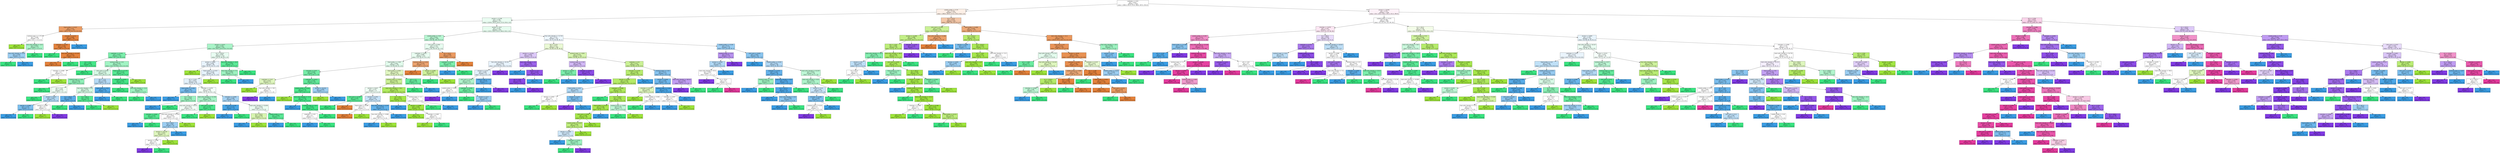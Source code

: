 digraph Tree {
node [shape=box, style="filled", color="black", fontname="helvetica"] ;
edge [fontname="helvetica"] ;
0 [label="sulphates <= 0.63\ngini = 0.833\nsamples = 2318\nvalue = [386.0, 391.0, 375.0, 388.0, 387.0, 391.0]", fillcolor="#ffffff"] ;
1 [label="volatile acidity <= 0.74\ngini = 0.758\nsamples = 1172\nvalue = [386.0, 265.0, 271.0, 193.0, 56.0, 1.0]", fillcolor="#fcefe6"] ;
0 -> 1 [labeldistance=2.5, labelangle=45, headlabel="True"] ;
2 [label="alcohol <= 9.198\ngini = 0.766\nsamples = 717\nvalue = [118.0, 145.0, 232.0, 171.0, 50.0, 1.0]", fillcolor="#e9fcf1"] ;
1 -> 2 ;
3 [label="fixed acidity <= 8.507\ngini = 0.34\nsamples = 107\nvalue = [86.0, 7.0, 9.0, 5.0, 0.0, 0.0]", fillcolor="#eb9c63"] ;
2 -> 3 ;
4 [label="residual sugar <= 1.773\ngini = 0.648\nsamples = 18\nvalue = [0, 7, 7, 4, 0, 0]", fillcolor="#ffffff"] ;
3 -> 4 ;
5 [label="gini = 0.0\nsamples = 7\nvalue = [0, 7, 0, 0, 0, 0]", fillcolor="#9de539"] ;
4 -> 5 ;
6 [label="free sulfur dioxide <= 14.5\ngini = 0.463\nsamples = 11\nvalue = [0, 0, 7, 4, 0, 0]", fillcolor="#aaf4c9"] ;
4 -> 6 ;
7 [label="free sulfur dioxide <= 12.0\ngini = 0.444\nsamples = 6\nvalue = [0, 0, 2, 4, 0, 0]", fillcolor="#9ccef2"] ;
6 -> 7 ;
8 [label="gini = 0.0\nsamples = 2\nvalue = [0, 0, 2, 0, 0, 0]", fillcolor="#39e581"] ;
7 -> 8 ;
9 [label="gini = 0.0\nsamples = 4\nvalue = [0, 0, 0, 4, 0, 0]", fillcolor="#399de5"] ;
7 -> 9 ;
10 [label="gini = 0.0\nsamples = 5\nvalue = [0, 0, 5, 0, 0, 0]", fillcolor="#39e581"] ;
6 -> 10 ;
11 [label="chlorides <= 0.212\ngini = 0.066\nsamples = 89\nvalue = [86, 0, 2, 1, 0, 0]", fillcolor="#e68540"] ;
3 -> 11 ;
12 [label="sulphates <= 0.522\ngini = 0.044\nsamples = 88\nvalue = [86, 0, 2, 0, 0, 0]", fillcolor="#e6843e"] ;
11 -> 12 ;
13 [label="gini = 0.0\nsamples = 1\nvalue = [0, 0, 1, 0, 0, 0]", fillcolor="#39e581"] ;
12 -> 13 ;
14 [label="free sulfur dioxide <= 25.347\ngini = 0.023\nsamples = 87\nvalue = [86, 0, 1, 0, 0, 0]", fillcolor="#e5823b"] ;
12 -> 14 ;
15 [label="gini = 0.0\nsamples = 86\nvalue = [86, 0, 0, 0, 0, 0]", fillcolor="#e58139"] ;
14 -> 15 ;
16 [label="gini = 0.0\nsamples = 1\nvalue = [0, 0, 1, 0, 0, 0]", fillcolor="#39e581"] ;
14 -> 16 ;
17 [label="gini = 0.0\nsamples = 1\nvalue = [0, 0, 0, 1, 0, 0]", fillcolor="#399de5"] ;
11 -> 17 ;
18 [label="alcohol <= 10.4\ngini = 0.732\nsamples = 610\nvalue = [32.0, 138.0, 223.0, 166.0, 50.0, 1.0]", fillcolor="#e6fcef"] ;
2 -> 18 ;
19 [label="volatile acidity <= 0.64\ngini = 0.659\nsamples = 363\nvalue = [32, 66, 183, 78, 4, 0]", fillcolor="#b6f5d1"] ;
18 -> 19 ;
20 [label="alcohol <= 9.615\ngini = 0.563\nsamples = 226\nvalue = [0.0, 28.0, 133.0, 62.0, 3.0, 0.0]", fillcolor="#a9f4c8"] ;
19 -> 20 ;
21 [label="sulphates <= 0.535\ngini = 0.423\nsamples = 116\nvalue = [0, 7, 85, 22, 2, 0]", fillcolor="#7aeeab"] ;
20 -> 21 ;
22 [label="Id <= 77.0\ngini = 0.097\nsamples = 39\nvalue = [0, 2, 37, 0, 0, 0]", fillcolor="#44e688"] ;
21 -> 22 ;
23 [label="chlorides <= 0.085\ngini = 0.5\nsamples = 4\nvalue = [0, 2, 2, 0, 0, 0]", fillcolor="#ffffff"] ;
22 -> 23 ;
24 [label="gini = 0.0\nsamples = 2\nvalue = [0, 0, 2, 0, 0, 0]", fillcolor="#39e581"] ;
23 -> 24 ;
25 [label="gini = 0.0\nsamples = 2\nvalue = [0, 2, 0, 0, 0, 0]", fillcolor="#9de539"] ;
23 -> 25 ;
26 [label="gini = 0.0\nsamples = 35\nvalue = [0, 0, 35, 0, 0, 0]", fillcolor="#39e581"] ;
22 -> 26 ;
27 [label="residual sugar <= 2.55\ngini = 0.525\nsamples = 77\nvalue = [0.0, 5.0, 48.0, 22.0, 2.0, 0.0]", fillcolor="#a1f3c3"] ;
21 -> 27 ;
28 [label="citric acid <= 0.255\ngini = 0.575\nsamples = 54\nvalue = [0, 3, 28, 21, 2, 0]", fillcolor="#d5f9e4"] ;
27 -> 28 ;
29 [label="residual sugar <= 1.85\ngini = 0.518\nsamples = 29\nvalue = [0, 2, 19, 6, 2, 0]", fillcolor="#8ff0b8"] ;
28 -> 29 ;
30 [label="gini = 0.0\nsamples = 12\nvalue = [0, 0, 12, 0, 0, 0]", fillcolor="#39e581"] ;
29 -> 30 ;
31 [label="pH <= 3.23\ngini = 0.678\nsamples = 17\nvalue = [0, 2, 7, 6, 2, 0]", fillcolor="#edfdf4"] ;
29 -> 31 ;
32 [label="gini = 0.0\nsamples = 5\nvalue = [0, 0, 5, 0, 0, 0]", fillcolor="#39e581"] ;
31 -> 32 ;
33 [label="alcohol <= 9.421\ngini = 0.667\nsamples = 12\nvalue = [0, 2, 2, 6, 2, 0]", fillcolor="#b0d8f5"] ;
31 -> 33 ;
34 [label="density <= 0.998\ngini = 0.375\nsamples = 8\nvalue = [0, 0, 2, 6, 0, 0]", fillcolor="#7bbeee"] ;
33 -> 34 ;
35 [label="gini = 0.0\nsamples = 6\nvalue = [0, 0, 0, 6, 0, 0]", fillcolor="#399de5"] ;
34 -> 35 ;
36 [label="gini = 0.0\nsamples = 2\nvalue = [0, 0, 2, 0, 0, 0]", fillcolor="#39e581"] ;
34 -> 36 ;
37 [label="alcohol <= 9.483\ngini = 0.5\nsamples = 4\nvalue = [0, 2, 0, 0, 2, 0]", fillcolor="#ffffff"] ;
33 -> 37 ;
38 [label="gini = 0.0\nsamples = 2\nvalue = [0, 2, 0, 0, 0, 0]", fillcolor="#9de539"] ;
37 -> 38 ;
39 [label="gini = 0.0\nsamples = 2\nvalue = [0, 0, 0, 0, 2, 0]", fillcolor="#8139e5"] ;
37 -> 39 ;
40 [label="pH <= 3.31\ngini = 0.509\nsamples = 25\nvalue = [0, 1, 9, 15, 0, 0]", fillcolor="#b5daf5"] ;
28 -> 40 ;
41 [label="free sulfur dioxide <= 8.0\ngini = 0.551\nsamples = 15\nvalue = [0, 1, 8, 6, 0, 0]", fillcolor="#d3f9e3"] ;
40 -> 41 ;
42 [label="Id <= 282.0\ngini = 0.245\nsamples = 7\nvalue = [0, 0, 1, 6, 0, 0]", fillcolor="#5aade9"] ;
41 -> 42 ;
43 [label="gini = 0.0\nsamples = 1\nvalue = [0, 0, 1, 0, 0, 0]", fillcolor="#39e581"] ;
42 -> 43 ;
44 [label="gini = 0.0\nsamples = 6\nvalue = [0, 0, 0, 6, 0, 0]", fillcolor="#399de5"] ;
42 -> 44 ;
45 [label="Id <= 861.5\ngini = 0.219\nsamples = 8\nvalue = [0, 1, 7, 0, 0, 0]", fillcolor="#55e993"] ;
41 -> 45 ;
46 [label="gini = 0.0\nsamples = 7\nvalue = [0, 0, 7, 0, 0, 0]", fillcolor="#39e581"] ;
45 -> 46 ;
47 [label="gini = 0.0\nsamples = 1\nvalue = [0, 1, 0, 0, 0, 0]", fillcolor="#9de539"] ;
45 -> 47 ;
48 [label="fixed acidity <= 9.45\ngini = 0.18\nsamples = 10\nvalue = [0, 0, 1, 9, 0, 0]", fillcolor="#4fa8e8"] ;
40 -> 48 ;
49 [label="gini = 0.0\nsamples = 9\nvalue = [0, 0, 0, 9, 0, 0]", fillcolor="#399de5"] ;
48 -> 49 ;
50 [label="gini = 0.0\nsamples = 1\nvalue = [0, 0, 1, 0, 0, 0]", fillcolor="#39e581"] ;
48 -> 50 ;
51 [label="fixed acidity <= 11.375\ngini = 0.234\nsamples = 23\nvalue = [0, 2, 20, 1, 0, 0]", fillcolor="#55e993"] ;
27 -> 51 ;
52 [label="sulphates <= 0.625\ngini = 0.091\nsamples = 21\nvalue = [0, 0, 20, 1, 0, 0]", fillcolor="#43e687"] ;
51 -> 52 ;
53 [label="gini = 0.0\nsamples = 18\nvalue = [0, 0, 18, 0, 0, 0]", fillcolor="#39e581"] ;
52 -> 53 ;
54 [label="free sulfur dioxide <= 12.0\ngini = 0.444\nsamples = 3\nvalue = [0, 0, 2, 1, 0, 0]", fillcolor="#9cf2c0"] ;
52 -> 54 ;
55 [label="gini = 0.0\nsamples = 2\nvalue = [0, 0, 2, 0, 0, 0]", fillcolor="#39e581"] ;
54 -> 55 ;
56 [label="gini = 0.0\nsamples = 1\nvalue = [0, 0, 0, 1, 0, 0]", fillcolor="#399de5"] ;
54 -> 56 ;
57 [label="gini = 0.0\nsamples = 2\nvalue = [0, 2, 0, 0, 0, 0]", fillcolor="#9de539"] ;
51 -> 57 ;
58 [label="Id <= 1350.0\ngini = 0.641\nsamples = 110\nvalue = [0, 21, 48, 40, 1, 0]", fillcolor="#e8fcf1"] ;
20 -> 58 ;
59 [label="alcohol <= 9.681\ngini = 0.658\nsamples = 89\nvalue = [0, 21, 30, 37, 1, 0]", fillcolor="#e8f3fc"] ;
58 -> 59 ;
60 [label="gini = 0.0\nsamples = 6\nvalue = [0, 6, 0, 0, 0, 0]", fillcolor="#9de539"] ;
59 -> 60 ;
61 [label="fixed acidity <= 11.933\ngini = 0.638\nsamples = 83\nvalue = [0, 15, 30, 37, 1, 0]", fillcolor="#e5f2fc"] ;
59 -> 61 ;
62 [label="pH <= 3.225\ngini = 0.623\nsamples = 80\nvalue = [0, 12, 30, 37, 1, 0]", fillcolor="#e3f1fb"] ;
61 -> 62 ;
63 [label="fixed acidity <= 9.304\ngini = 0.36\nsamples = 17\nvalue = [0, 0, 4, 13, 0, 0]", fillcolor="#76bbed"] ;
62 -> 63 ;
64 [label="gini = 0.0\nsamples = 11\nvalue = [0, 0, 0, 11, 0, 0]", fillcolor="#399de5"] ;
63 -> 64 ;
65 [label="Id <= 521.0\ngini = 0.444\nsamples = 6\nvalue = [0, 0, 4, 2, 0, 0]", fillcolor="#9cf2c0"] ;
63 -> 65 ;
66 [label="gini = 0.0\nsamples = 2\nvalue = [0, 0, 0, 2, 0, 0]", fillcolor="#399de5"] ;
65 -> 66 ;
67 [label="gini = 0.0\nsamples = 4\nvalue = [0, 0, 4, 0, 0, 0]", fillcolor="#39e581"] ;
65 -> 67 ;
68 [label="chlorides <= 0.079\ngini = 0.648\nsamples = 63\nvalue = [0, 12, 26, 24, 1, 0]", fillcolor="#f5fef9"] ;
62 -> 68 ;
69 [label="total sulfur dioxide <= 53.706\ngini = 0.602\nsamples = 34\nvalue = [0, 7, 19, 7, 1, 0]", fillcolor="#a7f3c7"] ;
68 -> 69 ;
70 [label="free sulfur dioxide <= 10.14\ngini = 0.69\nsamples = 22\nvalue = [0, 6, 8, 7, 1, 0]", fillcolor="#f2fdf7"] ;
69 -> 70 ;
71 [label="chlorides <= 0.065\ngini = 0.219\nsamples = 8\nvalue = [0, 0, 7, 1, 0, 0]", fillcolor="#55e993"] ;
70 -> 71 ;
72 [label="gini = 0.0\nsamples = 1\nvalue = [0, 0, 0, 1, 0, 0]", fillcolor="#399de5"] ;
71 -> 72 ;
73 [label="gini = 0.0\nsamples = 7\nvalue = [0, 0, 7, 0, 0, 0]", fillcolor="#39e581"] ;
71 -> 73 ;
74 [label="free sulfur dioxide <= 21.414\ngini = 0.622\nsamples = 14\nvalue = [0, 6, 1, 6, 1, 0]", fillcolor="#ffffff"] ;
70 -> 74 ;
75 [label="Id <= 100.5\ngini = 0.58\nsamples = 10\nvalue = [0, 2, 1, 6, 1, 0]", fillcolor="#9ccef2"] ;
74 -> 75 ;
76 [label="alcohol <= 10.118\ngini = 0.625\nsamples = 4\nvalue = [0, 2, 1, 0, 1, 0]", fillcolor="#def6bd"] ;
75 -> 76 ;
77 [label="density <= 0.996\ngini = 0.5\nsamples = 2\nvalue = [0, 0, 1, 0, 1, 0]", fillcolor="#ffffff"] ;
76 -> 77 ;
78 [label="gini = 0.0\nsamples = 1\nvalue = [0, 0, 0, 0, 1, 0]", fillcolor="#8139e5"] ;
77 -> 78 ;
79 [label="gini = 0.0\nsamples = 1\nvalue = [0, 0, 1, 0, 0, 0]", fillcolor="#39e581"] ;
77 -> 79 ;
80 [label="gini = 0.0\nsamples = 2\nvalue = [0, 2, 0, 0, 0, 0]", fillcolor="#9de539"] ;
76 -> 80 ;
81 [label="gini = 0.0\nsamples = 6\nvalue = [0, 0, 0, 6, 0, 0]", fillcolor="#399de5"] ;
75 -> 81 ;
82 [label="gini = 0.0\nsamples = 4\nvalue = [0, 4, 0, 0, 0, 0]", fillcolor="#9de539"] ;
74 -> 82 ;
83 [label="citric acid <= 0.326\ngini = 0.153\nsamples = 12\nvalue = [0, 1, 11, 0, 0, 0]", fillcolor="#4be78c"] ;
69 -> 83 ;
84 [label="gini = 0.0\nsamples = 11\nvalue = [0, 0, 11, 0, 0, 0]", fillcolor="#39e581"] ;
83 -> 84 ;
85 [label="gini = 0.0\nsamples = 1\nvalue = [0, 1, 0, 0, 0, 0]", fillcolor="#9de539"] ;
83 -> 85 ;
86 [label="chlorides <= 0.084\ngini = 0.568\nsamples = 29\nvalue = [0, 5, 7, 17, 0, 0]", fillcolor="#a5d2f3"] ;
68 -> 86 ;
87 [label="citric acid <= 0.28\ngini = 0.133\nsamples = 14\nvalue = [0, 0, 1, 13, 0, 0]", fillcolor="#48a5e7"] ;
86 -> 87 ;
88 [label="gini = 0.0\nsamples = 13\nvalue = [0, 0, 0, 13, 0, 0]", fillcolor="#399de5"] ;
87 -> 88 ;
89 [label="gini = 0.0\nsamples = 1\nvalue = [0, 0, 1, 0, 0, 0]", fillcolor="#39e581"] ;
87 -> 89 ;
90 [label="total sulfur dioxide <= 53.878\ngini = 0.658\nsamples = 15\nvalue = [0, 5, 6, 4, 0, 0]", fillcolor="#ebfcf2"] ;
86 -> 90 ;
91 [label="Id <= 534.5\ngini = 0.469\nsamples = 8\nvalue = [0, 5, 0, 3, 0, 0]", fillcolor="#d8f5b0"] ;
90 -> 91 ;
92 [label="gini = 0.0\nsamples = 3\nvalue = [0, 0, 0, 3, 0, 0]", fillcolor="#399de5"] ;
91 -> 92 ;
93 [label="gini = 0.0\nsamples = 5\nvalue = [0, 5, 0, 0, 0, 0]", fillcolor="#9de539"] ;
91 -> 93 ;
94 [label="volatile acidity <= 0.3\ngini = 0.245\nsamples = 7\nvalue = [0, 0, 6, 1, 0, 0]", fillcolor="#5ae996"] ;
90 -> 94 ;
95 [label="gini = 0.0\nsamples = 1\nvalue = [0, 0, 0, 1, 0, 0]", fillcolor="#399de5"] ;
94 -> 95 ;
96 [label="gini = 0.0\nsamples = 6\nvalue = [0, 0, 6, 0, 0, 0]", fillcolor="#39e581"] ;
94 -> 96 ;
97 [label="gini = 0.0\nsamples = 3\nvalue = [0, 3, 0, 0, 0, 0]", fillcolor="#9de539"] ;
61 -> 97 ;
98 [label="free sulfur dioxide <= 16.0\ngini = 0.245\nsamples = 21\nvalue = [0, 0, 18, 3, 0, 0]", fillcolor="#5ae996"] ;
58 -> 98 ;
99 [label="free sulfur dioxide <= 7.5\ngini = 0.444\nsamples = 9\nvalue = [0, 0, 6, 3, 0, 0]", fillcolor="#9cf2c0"] ;
98 -> 99 ;
100 [label="gini = 0.0\nsamples = 6\nvalue = [0, 0, 6, 0, 0, 0]", fillcolor="#39e581"] ;
99 -> 100 ;
101 [label="gini = 0.0\nsamples = 3\nvalue = [0, 0, 0, 3, 0, 0]", fillcolor="#399de5"] ;
99 -> 101 ;
102 [label="gini = 0.0\nsamples = 12\nvalue = [0, 0, 12, 0, 0, 0]", fillcolor="#39e581"] ;
98 -> 102 ;
103 [label="citric acid <= 0.326\ngini = 0.722\nsamples = 137\nvalue = [32, 38, 50, 16, 1, 0]", fillcolor="#e7fcf0"] ;
19 -> 103 ;
104 [label="sulphates <= 0.621\ngini = 0.689\nsamples = 114\nvalue = [13, 38, 47, 15, 1, 0]", fillcolor="#e8fcf0"] ;
103 -> 104 ;
105 [label="fixed acidity <= 7.602\ngini = 0.642\nsamples = 101\nvalue = [3, 36, 46, 15, 1, 0]", fillcolor="#e1fbec"] ;
104 -> 105 ;
106 [label="chlorides <= 0.07\ngini = 0.428\nsamples = 38\nvalue = [0, 4, 28, 5, 1, 0]", fillcolor="#75eda7"] ;
105 -> 106 ;
107 [label="sulphates <= 0.47\ngini = 0.625\nsamples = 4\nvalue = [0, 2, 0, 1, 1, 0]", fillcolor="#def6bd"] ;
106 -> 107 ;
108 [label="gini = 0.0\nsamples = 2\nvalue = [0, 2, 0, 0, 0, 0]", fillcolor="#9de539"] ;
107 -> 108 ;
109 [label="free sulfur dioxide <= 28.5\ngini = 0.5\nsamples = 2\nvalue = [0, 0, 0, 1, 1, 0]", fillcolor="#ffffff"] ;
107 -> 109 ;
110 [label="gini = 0.0\nsamples = 1\nvalue = [0, 0, 0, 0, 1, 0]", fillcolor="#8139e5"] ;
109 -> 110 ;
111 [label="gini = 0.0\nsamples = 1\nvalue = [0, 0, 0, 1, 0, 0]", fillcolor="#399de5"] ;
109 -> 111 ;
112 [label="sulphates <= 0.613\ngini = 0.304\nsamples = 34\nvalue = [0, 2, 28, 4, 0, 0]", fillcolor="#61ea9a"] ;
106 -> 112 ;
113 [label="volatile acidity <= 0.644\ngini = 0.179\nsamples = 31\nvalue = [0, 1, 28, 2, 0, 0]", fillcolor="#4de88e"] ;
112 -> 113 ;
114 [label="gini = 0.0\nsamples = 1\nvalue = [0, 1, 0, 0, 0, 0]", fillcolor="#9de539"] ;
113 -> 114 ;
115 [label="total sulfur dioxide <= 11.0\ngini = 0.124\nsamples = 30\nvalue = [0, 0, 28, 2, 0, 0]", fillcolor="#47e78a"] ;
113 -> 115 ;
116 [label="gini = 0.0\nsamples = 1\nvalue = [0, 0, 0, 1, 0, 0]", fillcolor="#399de5"] ;
115 -> 116 ;
117 [label="residual sugar <= 1.65\ngini = 0.067\nsamples = 29\nvalue = [0, 0, 28, 1, 0, 0]", fillcolor="#40e686"] ;
115 -> 117 ;
118 [label="sulphates <= 0.59\ngini = 0.5\nsamples = 2\nvalue = [0, 0, 1, 1, 0, 0]", fillcolor="#ffffff"] ;
117 -> 118 ;
119 [label="gini = 0.0\nsamples = 1\nvalue = [0, 0, 0, 1, 0, 0]", fillcolor="#399de5"] ;
118 -> 119 ;
120 [label="gini = 0.0\nsamples = 1\nvalue = [0, 0, 1, 0, 0, 0]", fillcolor="#39e581"] ;
118 -> 120 ;
121 [label="gini = 0.0\nsamples = 27\nvalue = [0, 0, 27, 0, 0, 0]", fillcolor="#39e581"] ;
117 -> 121 ;
122 [label="alcohol <= 10.232\ngini = 0.444\nsamples = 3\nvalue = [0, 1, 0, 2, 0, 0]", fillcolor="#9ccef2"] ;
112 -> 122 ;
123 [label="gini = 0.0\nsamples = 1\nvalue = [0, 1, 0, 0, 0, 0]", fillcolor="#9de539"] ;
122 -> 123 ;
124 [label="gini = 0.0\nsamples = 2\nvalue = [0, 0, 0, 2, 0, 0]", fillcolor="#399de5"] ;
122 -> 124 ;
125 [label="fixed acidity <= 8.961\ngini = 0.633\nsamples = 63\nvalue = [3, 32, 18, 10, 0, 0]", fillcolor="#e1f7c1"] ;
105 -> 125 ;
126 [label="residual sugar <= 2.019\ngini = 0.564\nsamples = 52\nvalue = [3, 32, 9, 8, 0, 0]", fillcolor="#cbf195"] ;
125 -> 126 ;
127 [label="alcohol <= 9.637\ngini = 0.727\nsamples = 17\nvalue = [3, 3, 6, 5, 0, 0]", fillcolor="#eefdf4"] ;
126 -> 127 ;
128 [label="citric acid <= 0.248\ngini = 0.245\nsamples = 7\nvalue = [1, 0, 6, 0, 0, 0]", fillcolor="#5ae996"] ;
127 -> 128 ;
129 [label="gini = 0.0\nsamples = 6\nvalue = [0, 0, 6, 0, 0, 0]", fillcolor="#39e581"] ;
128 -> 129 ;
130 [label="gini = 0.0\nsamples = 1\nvalue = [1, 0, 0, 0, 0, 0]", fillcolor="#e58139"] ;
128 -> 130 ;
131 [label="alcohol <= 9.783\ngini = 0.62\nsamples = 10\nvalue = [2, 3, 0, 5, 0, 0]", fillcolor="#c6e3f8"] ;
127 -> 131 ;
132 [label="fixed acidity <= 8.299\ngini = 0.5\nsamples = 4\nvalue = [2, 2, 0, 0, 0, 0]", fillcolor="#ffffff"] ;
131 -> 132 ;
133 [label="gini = 0.0\nsamples = 2\nvalue = [2, 0, 0, 0, 0, 0]", fillcolor="#e58139"] ;
132 -> 133 ;
134 [label="gini = 0.0\nsamples = 2\nvalue = [0, 2, 0, 0, 0, 0]", fillcolor="#9de539"] ;
132 -> 134 ;
135 [label="free sulfur dioxide <= 6.207\ngini = 0.278\nsamples = 6\nvalue = [0, 1, 0, 5, 0, 0]", fillcolor="#61b1ea"] ;
131 -> 135 ;
136 [label="free sulfur dioxide <= 4.006\ngini = 0.5\nsamples = 2\nvalue = [0, 1, 0, 1, 0, 0]", fillcolor="#ffffff"] ;
135 -> 136 ;
137 [label="gini = 0.0\nsamples = 1\nvalue = [0, 0, 0, 1, 0, 0]", fillcolor="#399de5"] ;
136 -> 137 ;
138 [label="gini = 0.0\nsamples = 1\nvalue = [0, 1, 0, 0, 0, 0]", fillcolor="#9de539"] ;
136 -> 138 ;
139 [label="gini = 0.0\nsamples = 4\nvalue = [0, 0, 0, 4, 0, 0]", fillcolor="#399de5"] ;
135 -> 139 ;
140 [label="total sulfur dioxide <= 78.0\ngini = 0.299\nsamples = 35\nvalue = [0.0, 29.0, 3.0, 3.0, 0.0, 0.0]", fillcolor="#afea5e"] ;
126 -> 140 ;
141 [label="Id <= 45.5\ngini = 0.123\nsamples = 31\nvalue = [0, 29, 1, 1, 0, 0]", fillcolor="#a4e746"] ;
140 -> 141 ;
142 [label="gini = 0.0\nsamples = 1\nvalue = [0, 0, 0, 1, 0, 0]", fillcolor="#399de5"] ;
141 -> 142 ;
143 [label="density <= 0.998\ngini = 0.064\nsamples = 30\nvalue = [0, 29, 1, 0, 0, 0]", fillcolor="#a0e640"] ;
141 -> 143 ;
144 [label="gini = 0.0\nsamples = 28\nvalue = [0, 28, 0, 0, 0, 0]", fillcolor="#9de539"] ;
143 -> 144 ;
145 [label="chlorides <= 0.087\ngini = 0.5\nsamples = 2\nvalue = [0, 1, 1, 0, 0, 0]", fillcolor="#ffffff"] ;
143 -> 145 ;
146 [label="gini = 0.0\nsamples = 1\nvalue = [0, 1, 0, 0, 0, 0]", fillcolor="#9de539"] ;
145 -> 146 ;
147 [label="gini = 0.0\nsamples = 1\nvalue = [0, 0, 1, 0, 0, 0]", fillcolor="#39e581"] ;
145 -> 147 ;
148 [label="residual sugar <= 2.2\ngini = 0.5\nsamples = 4\nvalue = [0, 0, 2, 2, 0, 0]", fillcolor="#ffffff"] ;
140 -> 148 ;
149 [label="gini = 0.0\nsamples = 2\nvalue = [0, 0, 2, 0, 0, 0]", fillcolor="#39e581"] ;
148 -> 149 ;
150 [label="gini = 0.0\nsamples = 2\nvalue = [0, 0, 0, 2, 0, 0]", fillcolor="#399de5"] ;
148 -> 150 ;
151 [label="pH <= 3.3\ngini = 0.298\nsamples = 11\nvalue = [0, 0, 9, 2, 0, 0]", fillcolor="#65eb9d"] ;
125 -> 151 ;
152 [label="gini = 0.0\nsamples = 9\nvalue = [0, 0, 9, 0, 0, 0]", fillcolor="#39e581"] ;
151 -> 152 ;
153 [label="gini = 0.0\nsamples = 2\nvalue = [0, 0, 0, 2, 0, 0]", fillcolor="#399de5"] ;
151 -> 153 ;
154 [label="residual sugar <= 2.016\ngini = 0.379\nsamples = 13\nvalue = [10, 2, 1, 0, 0, 0]", fillcolor="#eca36f"] ;
104 -> 154 ;
155 [label="gini = 0.0\nsamples = 10\nvalue = [10, 0, 0, 0, 0, 0]", fillcolor="#e58139"] ;
154 -> 155 ;
156 [label="density <= 0.996\ngini = 0.444\nsamples = 3\nvalue = [0, 2, 1, 0, 0, 0]", fillcolor="#cef29c"] ;
154 -> 156 ;
157 [label="gini = 0.0\nsamples = 1\nvalue = [0, 0, 1, 0, 0, 0]", fillcolor="#39e581"] ;
156 -> 157 ;
158 [label="gini = 0.0\nsamples = 2\nvalue = [0, 2, 0, 0, 0, 0]", fillcolor="#9de539"] ;
156 -> 158 ;
159 [label="Id <= 533.5\ngini = 0.299\nsamples = 23\nvalue = [19, 0, 3, 1, 0, 0]", fillcolor="#ea9a61"] ;
103 -> 159 ;
160 [label="sulphates <= 0.445\ngini = 0.375\nsamples = 4\nvalue = [0, 0, 3, 1, 0, 0]", fillcolor="#7beeab"] ;
159 -> 160 ;
161 [label="gini = 0.0\nsamples = 1\nvalue = [0, 0, 0, 1, 0, 0]", fillcolor="#399de5"] ;
160 -> 161 ;
162 [label="gini = 0.0\nsamples = 3\nvalue = [0, 0, 3, 0, 0, 0]", fillcolor="#39e581"] ;
160 -> 162 ;
163 [label="gini = 0.0\nsamples = 19\nvalue = [19, 0, 0, 0, 0, 0]", fillcolor="#e58139"] ;
159 -> 163 ;
164 [label="free sulfur dioxide <= 12.734\ngini = 0.727\nsamples = 247\nvalue = [0, 72, 40, 88, 46, 1]", fillcolor="#edf6fd"] ;
18 -> 164 ;
165 [label="pH <= 3.275\ngini = 0.713\nsamples = 168\nvalue = [0, 68, 24, 40, 36, 0]", fillcolor="#eaf9d4"] ;
164 -> 165 ;
166 [label="alcohol <= 12.025\ngini = 0.618\nsamples = 42\nvalue = [0, 0, 8, 13, 21, 0]", fillcolor="#dcc8f8"] ;
165 -> 166 ;
167 [label="free sulfur dioxide <= 10.321\ngini = 0.659\nsamples = 25\nvalue = [0.0, 0.0, 8.0, 10.0, 7.0, 0.0]", fillcolor="#e8f3fc"] ;
166 -> 167 ;
168 [label="alcohol <= 11.55\ngini = 0.608\nsamples = 21\nvalue = [0, 0, 8, 10, 3, 0]", fillcolor="#e1f0fb"] ;
167 -> 168 ;
169 [label="citric acid <= 0.365\ngini = 0.571\nsamples = 14\nvalue = [0, 0, 8, 4, 2, 0]", fillcolor="#b0f5cd"] ;
168 -> 169 ;
170 [label="volatile acidity <= 0.481\ngini = 0.5\nsamples = 4\nvalue = [0, 0, 0, 2, 2, 0]", fillcolor="#ffffff"] ;
169 -> 170 ;
171 [label="gini = 0.0\nsamples = 2\nvalue = [0, 0, 0, 0, 2, 0]", fillcolor="#8139e5"] ;
170 -> 171 ;
172 [label="gini = 0.0\nsamples = 2\nvalue = [0, 0, 0, 2, 0, 0]", fillcolor="#399de5"] ;
170 -> 172 ;
173 [label="sulphates <= 0.595\ngini = 0.32\nsamples = 10\nvalue = [0, 0, 8, 2, 0, 0]", fillcolor="#6aeca0"] ;
169 -> 173 ;
174 [label="gini = 0.0\nsamples = 7\nvalue = [0, 0, 7, 0, 0, 0]", fillcolor="#39e581"] ;
173 -> 174 ;
175 [label="alcohol <= 11.0\ngini = 0.444\nsamples = 3\nvalue = [0, 0, 1, 2, 0, 0]", fillcolor="#9ccef2"] ;
173 -> 175 ;
176 [label="gini = 0.0\nsamples = 2\nvalue = [0, 0, 0, 2, 0, 0]", fillcolor="#399de5"] ;
175 -> 176 ;
177 [label="gini = 0.0\nsamples = 1\nvalue = [0, 0, 1, 0, 0, 0]", fillcolor="#39e581"] ;
175 -> 177 ;
178 [label="residual sugar <= 5.4\ngini = 0.245\nsamples = 7\nvalue = [0, 0, 0, 6, 1, 0]", fillcolor="#5aade9"] ;
168 -> 178 ;
179 [label="gini = 0.0\nsamples = 6\nvalue = [0, 0, 0, 6, 0, 0]", fillcolor="#399de5"] ;
178 -> 179 ;
180 [label="gini = 0.0\nsamples = 1\nvalue = [0, 0, 0, 0, 1, 0]", fillcolor="#8139e5"] ;
178 -> 180 ;
181 [label="gini = 0.0\nsamples = 4\nvalue = [0, 0, 0, 0, 4, 0]", fillcolor="#8139e5"] ;
167 -> 181 ;
182 [label="total sulfur dioxide <= 9.5\ngini = 0.291\nsamples = 17\nvalue = [0, 0, 0, 3, 14, 0]", fillcolor="#9c63eb"] ;
166 -> 182 ;
183 [label="gini = 0.0\nsamples = 1\nvalue = [0, 0, 0, 1, 0, 0]", fillcolor="#399de5"] ;
182 -> 183 ;
184 [label="alcohol <= 13.1\ngini = 0.219\nsamples = 16\nvalue = [0, 0, 0, 2, 14, 0]", fillcolor="#9355e9"] ;
182 -> 184 ;
185 [label="pH <= 3.18\ngini = 0.124\nsamples = 15\nvalue = [0, 0, 0, 1, 14, 0]", fillcolor="#8a47e7"] ;
184 -> 185 ;
186 [label="gini = 0.0\nsamples = 1\nvalue = [0, 0, 0, 1, 0, 0]", fillcolor="#399de5"] ;
185 -> 186 ;
187 [label="gini = 0.0\nsamples = 14\nvalue = [0, 0, 0, 0, 14, 0]", fillcolor="#8139e5"] ;
185 -> 187 ;
188 [label="gini = 0.0\nsamples = 1\nvalue = [0, 0, 0, 1, 0, 0]", fillcolor="#399de5"] ;
184 -> 188 ;
189 [label="residual sugar <= 1.854\ngini = 0.633\nsamples = 126\nvalue = [0, 68, 16, 27, 15, 0]", fillcolor="#d6f4ad"] ;
165 -> 189 ;
190 [label="residual sugar <= 1.722\ngini = 0.585\nsamples = 20\nvalue = [0, 0, 6, 3, 11, 0]", fillcolor="#d2b8f6"] ;
189 -> 190 ;
191 [label="alcohol <= 12.075\ngini = 0.375\nsamples = 8\nvalue = [0, 0, 6, 2, 0, 0]", fillcolor="#7beeab"] ;
190 -> 191 ;
192 [label="gini = 0.0\nsamples = 6\nvalue = [0, 0, 6, 0, 0, 0]", fillcolor="#39e581"] ;
191 -> 192 ;
193 [label="gini = 0.0\nsamples = 2\nvalue = [0, 0, 0, 2, 0, 0]", fillcolor="#399de5"] ;
191 -> 193 ;
194 [label="chlorides <= 0.053\ngini = 0.153\nsamples = 12\nvalue = [0, 0, 0, 1, 11, 0]", fillcolor="#8c4be7"] ;
190 -> 194 ;
195 [label="gini = 0.0\nsamples = 1\nvalue = [0, 0, 0, 1, 0, 0]", fillcolor="#399de5"] ;
194 -> 195 ;
196 [label="gini = 0.0\nsamples = 11\nvalue = [0, 0, 0, 0, 11, 0]", fillcolor="#8139e5"] ;
194 -> 196 ;
197 [label="sulphates <= 0.6\ngini = 0.527\nsamples = 106\nvalue = [0, 68, 10, 24, 4, 0]", fillcolor="#caf195"] ;
189 -> 197 ;
198 [label="chlorides <= 0.105\ngini = 0.392\nsamples = 85\nvalue = [0, 65, 8, 10, 2, 0]", fillcolor="#b7ec6e"] ;
197 -> 198 ;
199 [label="density <= 0.994\ngini = 0.354\nsamples = 82\nvalue = [0.0, 65.0, 8.0, 7.0, 2.0, 0.0]", fillcolor="#b4eb66"] ;
198 -> 199 ;
200 [label="fixed acidity <= 6.05\ngini = 0.667\nsamples = 6\nvalue = [0, 1, 1, 3, 1, 0]", fillcolor="#b0d8f5"] ;
199 -> 200 ;
201 [label="density <= 0.993\ngini = 0.5\nsamples = 2\nvalue = [0, 1, 1, 0, 0, 0]", fillcolor="#ffffff"] ;
200 -> 201 ;
202 [label="gini = 0.0\nsamples = 1\nvalue = [0, 0, 1, 0, 0, 0]", fillcolor="#39e581"] ;
201 -> 202 ;
203 [label="gini = 0.0\nsamples = 1\nvalue = [0, 1, 0, 0, 0, 0]", fillcolor="#9de539"] ;
201 -> 203 ;
204 [label="alcohol <= 11.55\ngini = 0.375\nsamples = 4\nvalue = [0, 0, 0, 3, 1, 0]", fillcolor="#7bbeee"] ;
200 -> 204 ;
205 [label="gini = 0.0\nsamples = 1\nvalue = [0, 0, 0, 0, 1, 0]", fillcolor="#8139e5"] ;
204 -> 205 ;
206 [label="gini = 0.0\nsamples = 3\nvalue = [0, 0, 0, 3, 0, 0]", fillcolor="#399de5"] ;
204 -> 206 ;
207 [label="sulphates <= 0.486\ngini = 0.279\nsamples = 76\nvalue = [0, 64, 7, 4, 1, 0]", fillcolor="#aeea5b"] ;
199 -> 207 ;
208 [label="gini = 0.0\nsamples = 2\nvalue = [0, 0, 2, 0, 0, 0]", fillcolor="#39e581"] ;
207 -> 208 ;
209 [label="Id <= 1344.5\ngini = 0.244\nsamples = 74\nvalue = [0, 64, 5, 4, 1, 0]", fillcolor="#abe956"] ;
207 -> 209 ;
210 [label="fixed acidity <= 9.125\ngini = 0.188\nsamples = 69\nvalue = [0, 62, 2, 4, 1, 0]", fillcolor="#a8e84e"] ;
209 -> 210 ;
211 [label="citric acid <= 0.092\ngini = 0.166\nsamples = 68\nvalue = [0, 62, 2, 3, 1, 0]", fillcolor="#a6e74b"] ;
210 -> 211 ;
212 [label="volatile acidity <= 0.619\ngini = 0.458\nsamples = 21\nvalue = [0, 15, 2, 3, 1, 0]", fillcolor="#beee7b"] ;
211 -> 212 ;
213 [label="density <= 0.996\ngini = 0.611\nsamples = 6\nvalue = [0, 0, 2, 3, 1, 0]", fillcolor="#cee6f8"] ;
212 -> 213 ;
214 [label="gini = 0.0\nsamples = 3\nvalue = [0, 0, 0, 3, 0, 0]", fillcolor="#399de5"] ;
213 -> 214 ;
215 [label="sulphates <= 0.575\ngini = 0.444\nsamples = 3\nvalue = [0, 0, 2, 0, 1, 0]", fillcolor="#9cf2c0"] ;
213 -> 215 ;
216 [label="gini = 0.0\nsamples = 2\nvalue = [0, 0, 2, 0, 0, 0]", fillcolor="#39e581"] ;
215 -> 216 ;
217 [label="gini = 0.0\nsamples = 1\nvalue = [0, 0, 0, 0, 1, 0]", fillcolor="#8139e5"] ;
215 -> 217 ;
218 [label="gini = 0.0\nsamples = 15\nvalue = [0, 15, 0, 0, 0, 0]", fillcolor="#9de539"] ;
212 -> 218 ;
219 [label="gini = 0.0\nsamples = 47\nvalue = [0, 47, 0, 0, 0, 0]", fillcolor="#9de539"] ;
211 -> 219 ;
220 [label="gini = 0.0\nsamples = 1\nvalue = [0, 0, 0, 1, 0, 0]", fillcolor="#399de5"] ;
210 -> 220 ;
221 [label="residual sugar <= 3.044\ngini = 0.48\nsamples = 5\nvalue = [0, 2, 3, 0, 0, 0]", fillcolor="#bdf6d5"] ;
209 -> 221 ;
222 [label="gini = 0.0\nsamples = 3\nvalue = [0, 0, 3, 0, 0, 0]", fillcolor="#39e581"] ;
221 -> 222 ;
223 [label="gini = 0.0\nsamples = 2\nvalue = [0, 2, 0, 0, 0, 0]", fillcolor="#9de539"] ;
221 -> 223 ;
224 [label="gini = 0.0\nsamples = 3\nvalue = [0, 0, 0, 3, 0, 0]", fillcolor="#399de5"] ;
198 -> 224 ;
225 [label="residual sugar <= 3.35\ngini = 0.517\nsamples = 21\nvalue = [0, 3, 2, 14, 2, 0]", fillcolor="#86c3ef"] ;
197 -> 225 ;
226 [label="alcohol <= 10.68\ngini = 0.364\nsamples = 18\nvalue = [0, 3, 1, 14, 0, 0]", fillcolor="#6eb7ec"] ;
225 -> 226 ;
227 [label="chlorides <= 0.079\ngini = 0.625\nsamples = 4\nvalue = [0, 2, 1, 1, 0, 0]", fillcolor="#def6bd"] ;
226 -> 227 ;
228 [label="gini = 0.0\nsamples = 2\nvalue = [0, 2, 0, 0, 0, 0]", fillcolor="#9de539"] ;
227 -> 228 ;
229 [label="volatile acidity <= 0.495\ngini = 0.5\nsamples = 2\nvalue = [0, 0, 1, 1, 0, 0]", fillcolor="#ffffff"] ;
227 -> 229 ;
230 [label="gini = 0.0\nsamples = 1\nvalue = [0, 0, 1, 0, 0, 0]", fillcolor="#39e581"] ;
229 -> 230 ;
231 [label="gini = 0.0\nsamples = 1\nvalue = [0, 0, 0, 1, 0, 0]", fillcolor="#399de5"] ;
229 -> 231 ;
232 [label="residual sugar <= 2.067\ngini = 0.133\nsamples = 14\nvalue = [0, 1, 0, 13, 0, 0]", fillcolor="#48a5e7"] ;
226 -> 232 ;
233 [label="chlorides <= 0.097\ngini = 0.5\nsamples = 2\nvalue = [0, 1, 0, 1, 0, 0]", fillcolor="#ffffff"] ;
232 -> 233 ;
234 [label="gini = 0.0\nsamples = 1\nvalue = [0, 0, 0, 1, 0, 0]", fillcolor="#399de5"] ;
233 -> 234 ;
235 [label="gini = 0.0\nsamples = 1\nvalue = [0, 1, 0, 0, 0, 0]", fillcolor="#9de539"] ;
233 -> 235 ;
236 [label="gini = 0.0\nsamples = 12\nvalue = [0, 0, 0, 12, 0, 0]", fillcolor="#399de5"] ;
232 -> 236 ;
237 [label="total sulfur dioxide <= 28.511\ngini = 0.444\nsamples = 3\nvalue = [0, 0, 1, 0, 2, 0]", fillcolor="#c09cf2"] ;
225 -> 237 ;
238 [label="gini = 0.0\nsamples = 2\nvalue = [0, 0, 0, 0, 2, 0]", fillcolor="#8139e5"] ;
237 -> 238 ;
239 [label="gini = 0.0\nsamples = 1\nvalue = [0, 0, 1, 0, 0, 0]", fillcolor="#39e581"] ;
237 -> 239 ;
240 [label="volatile acidity <= 0.339\ngini = 0.571\nsamples = 79\nvalue = [0, 4, 16, 48, 10, 1]", fillcolor="#9acdf2"] ;
164 -> 240 ;
241 [label="residual sugar <= 2.15\ngini = 0.531\nsamples = 14\nvalue = [0, 0, 1, 3, 9, 1]", fillcolor="#ba93f1"] ;
240 -> 241 ;
242 [label="alcohol <= 11.85\ngini = 0.667\nsamples = 6\nvalue = [0, 0, 1, 3, 1, 1]", fillcolor="#b0d8f5"] ;
241 -> 242 ;
243 [label="total sulfur dioxide <= 47.0\ngini = 0.667\nsamples = 3\nvalue = [0, 0, 1, 0, 1, 1]", fillcolor="#ffffff"] ;
242 -> 243 ;
244 [label="gini = 0.0\nsamples = 1\nvalue = [0, 0, 0, 0, 1, 0]", fillcolor="#8139e5"] ;
243 -> 244 ;
245 [label="Id <= 772.0\ngini = 0.5\nsamples = 2\nvalue = [0, 0, 1, 0, 0, 1]", fillcolor="#ffffff"] ;
243 -> 245 ;
246 [label="gini = 0.0\nsamples = 1\nvalue = [0, 0, 1, 0, 0, 0]", fillcolor="#39e581"] ;
245 -> 246 ;
247 [label="gini = 0.0\nsamples = 1\nvalue = [0, 0, 0, 0, 0, 1]", fillcolor="#e5399d"] ;
245 -> 247 ;
248 [label="gini = 0.0\nsamples = 3\nvalue = [0, 0, 0, 3, 0, 0]", fillcolor="#399de5"] ;
242 -> 248 ;
249 [label="gini = 0.0\nsamples = 8\nvalue = [0, 0, 0, 0, 8, 0]", fillcolor="#8139e5"] ;
241 -> 249 ;
250 [label="citric acid <= 0.025\ngini = 0.463\nsamples = 65\nvalue = [0, 4, 15, 45, 1, 0]", fillcolor="#88c4ef"] ;
240 -> 250 ;
251 [label="gini = 0.0\nsamples = 17\nvalue = [0, 0, 0, 17, 0, 0]", fillcolor="#399de5"] ;
250 -> 251 ;
252 [label="volatile acidity <= 0.555\ngini = 0.555\nsamples = 48\nvalue = [0, 4, 15, 28, 1, 0]", fillcolor="#b1d8f5"] ;
250 -> 252 ;
253 [label="sulphates <= 0.515\ngini = 0.293\nsamples = 28\nvalue = [0, 0, 5, 23, 0, 0]", fillcolor="#64b2eb"] ;
252 -> 253 ;
254 [label="residual sugar <= 2.25\ngini = 0.444\nsamples = 3\nvalue = [0, 0, 2, 1, 0, 0]", fillcolor="#9cf2c0"] ;
253 -> 254 ;
255 [label="gini = 0.0\nsamples = 1\nvalue = [0, 0, 0, 1, 0, 0]", fillcolor="#399de5"] ;
254 -> 255 ;
256 [label="gini = 0.0\nsamples = 2\nvalue = [0, 0, 2, 0, 0, 0]", fillcolor="#39e581"] ;
254 -> 256 ;
257 [label="total sulfur dioxide <= 95.0\ngini = 0.211\nsamples = 25\nvalue = [0, 0, 3, 22, 0, 0]", fillcolor="#54aae9"] ;
253 -> 257 ;
258 [label="Id <= 1277.5\ngini = 0.153\nsamples = 24\nvalue = [0, 0, 2, 22, 0, 0]", fillcolor="#4ba6e7"] ;
257 -> 258 ;
259 [label="gini = 0.0\nsamples = 17\nvalue = [0, 0, 0, 17, 0, 0]", fillcolor="#399de5"] ;
258 -> 259 ;
260 [label="total sulfur dioxide <= 35.0\ngini = 0.408\nsamples = 7\nvalue = [0, 0, 2, 5, 0, 0]", fillcolor="#88c4ef"] ;
258 -> 260 ;
261 [label="gini = 0.0\nsamples = 5\nvalue = [0, 0, 0, 5, 0, 0]", fillcolor="#399de5"] ;
260 -> 261 ;
262 [label="gini = 0.0\nsamples = 2\nvalue = [0, 0, 2, 0, 0, 0]", fillcolor="#39e581"] ;
260 -> 262 ;
263 [label="gini = 0.0\nsamples = 1\nvalue = [0, 0, 1, 0, 0, 0]", fillcolor="#39e581"] ;
257 -> 263 ;
264 [label="total sulfur dioxide <= 61.057\ngini = 0.645\nsamples = 20\nvalue = [0, 4, 10, 5, 1, 0]", fillcolor="#bdf6d5"] ;
252 -> 264 ;
265 [label="total sulfur dioxide <= 43.0\ngini = 0.561\nsamples = 17\nvalue = [0, 1, 10, 5, 1, 0]", fillcolor="#acf4ca"] ;
264 -> 265 ;
266 [label="alcohol <= 11.8\ngini = 0.64\nsamples = 10\nvalue = [0, 1, 3, 5, 1, 0]", fillcolor="#c6e3f8"] ;
265 -> 266 ;
267 [label="chlorides <= 0.068\ngini = 0.449\nsamples = 7\nvalue = [0, 1, 0, 5, 1, 0]", fillcolor="#7bbeee"] ;
266 -> 267 ;
268 [label="residual sugar <= 4.135\ngini = 0.5\nsamples = 2\nvalue = [0, 1, 0, 0, 1, 0]", fillcolor="#ffffff"] ;
267 -> 268 ;
269 [label="gini = 0.0\nsamples = 1\nvalue = [0, 0, 0, 0, 1, 0]", fillcolor="#8139e5"] ;
268 -> 269 ;
270 [label="gini = 0.0\nsamples = 1\nvalue = [0, 1, 0, 0, 0, 0]", fillcolor="#9de539"] ;
268 -> 270 ;
271 [label="gini = 0.0\nsamples = 5\nvalue = [0, 0, 0, 5, 0, 0]", fillcolor="#399de5"] ;
267 -> 271 ;
272 [label="gini = 0.0\nsamples = 3\nvalue = [0, 0, 3, 0, 0, 0]", fillcolor="#39e581"] ;
266 -> 272 ;
273 [label="gini = 0.0\nsamples = 7\nvalue = [0, 0, 7, 0, 0, 0]", fillcolor="#39e581"] ;
265 -> 273 ;
274 [label="gini = 0.0\nsamples = 3\nvalue = [0, 3, 0, 0, 0, 0]", fillcolor="#9de539"] ;
264 -> 274 ;
275 [label="Id <= 713.0\ngini = 0.574\nsamples = 455\nvalue = [268, 120, 39, 22, 6, 0]", fillcolor="#f4c7a8"] ;
1 -> 275 ;
276 [label="citric acid <= 0.389\ngini = 0.573\nsamples = 102\nvalue = [8.0, 63.0, 18.0, 7.0, 6.0, 0.0]", fillcolor="#caf195"] ;
275 -> 276 ;
277 [label="alcohol <= 11.806\ngini = 0.486\nsamples = 92\nvalue = [0.0, 63.0, 18.0, 5.0, 6.0, 0.0]", fillcolor="#c3ef87"] ;
276 -> 277 ;
278 [label="pH <= 3.301\ngini = 0.404\nsamples = 85\nvalue = [0, 63, 18, 4, 0, 0]", fillcolor="#bdee7a"] ;
277 -> 278 ;
279 [label="total sulfur dioxide <= 32.5\ngini = 0.46\nsamples = 10\nvalue = [0, 1, 7, 2, 0, 0]", fillcolor="#83efb0"] ;
278 -> 279 ;
280 [label="alcohol <= 9.8\ngini = 0.625\nsamples = 4\nvalue = [0, 1, 1, 2, 0, 0]", fillcolor="#bddef6"] ;
279 -> 280 ;
281 [label="Id <= 653.0\ngini = 0.5\nsamples = 2\nvalue = [0, 1, 1, 0, 0, 0]", fillcolor="#ffffff"] ;
280 -> 281 ;
282 [label="gini = 0.0\nsamples = 1\nvalue = [0, 0, 1, 0, 0, 0]", fillcolor="#39e581"] ;
281 -> 282 ;
283 [label="gini = 0.0\nsamples = 1\nvalue = [0, 1, 0, 0, 0, 0]", fillcolor="#9de539"] ;
281 -> 283 ;
284 [label="gini = 0.0\nsamples = 2\nvalue = [0, 0, 0, 2, 0, 0]", fillcolor="#399de5"] ;
280 -> 284 ;
285 [label="gini = 0.0\nsamples = 6\nvalue = [0, 0, 6, 0, 0, 0]", fillcolor="#39e581"] ;
279 -> 285 ;
286 [label="total sulfur dioxide <= 86.0\ngini = 0.294\nsamples = 75\nvalue = [0, 62, 11, 2, 0, 0]", fillcolor="#b1ea61"] ;
278 -> 286 ;
287 [label="citric acid <= 0.005\ngini = 0.245\nsamples = 72\nvalue = [0, 62, 8, 2, 0, 0]", fillcolor="#ace958"] ;
286 -> 287 ;
288 [label="fixed acidity <= 6.9\ngini = 0.444\nsamples = 3\nvalue = [0, 0, 2, 1, 0, 0]", fillcolor="#9cf2c0"] ;
287 -> 288 ;
289 [label="gini = 0.0\nsamples = 1\nvalue = [0, 0, 0, 1, 0, 0]", fillcolor="#399de5"] ;
288 -> 289 ;
290 [label="gini = 0.0\nsamples = 2\nvalue = [0, 0, 2, 0, 0, 0]", fillcolor="#39e581"] ;
288 -> 290 ;
291 [label="Id <= 681.0\ngini = 0.185\nsamples = 69\nvalue = [0, 62, 6, 1, 0, 0]", fillcolor="#a8e84f"] ;
287 -> 291 ;
292 [label="alcohol <= 9.045\ngini = 0.117\nsamples = 65\nvalue = [0, 61, 3, 1, 0, 0]", fillcolor="#a3e746"] ;
291 -> 292 ;
293 [label="gini = 0.0\nsamples = 1\nvalue = [0, 0, 0, 1, 0, 0]", fillcolor="#399de5"] ;
292 -> 293 ;
294 [label="volatile acidity <= 0.754\ngini = 0.089\nsamples = 64\nvalue = [0, 61, 3, 0, 0, 0]", fillcolor="#a2e643"] ;
292 -> 294 ;
295 [label="gini = 0.0\nsamples = 1\nvalue = [0, 0, 1, 0, 0, 0]", fillcolor="#39e581"] ;
294 -> 295 ;
296 [label="total sulfur dioxide <= 10.11\ngini = 0.061\nsamples = 63\nvalue = [0, 61, 2, 0, 0, 0]", fillcolor="#a0e63f"] ;
294 -> 296 ;
297 [label="chlorides <= 0.069\ngini = 0.5\nsamples = 2\nvalue = [0, 1, 1, 0, 0, 0]", fillcolor="#ffffff"] ;
296 -> 297 ;
298 [label="gini = 0.0\nsamples = 1\nvalue = [0, 1, 0, 0, 0, 0]", fillcolor="#9de539"] ;
297 -> 298 ;
299 [label="gini = 0.0\nsamples = 1\nvalue = [0, 0, 1, 0, 0, 0]", fillcolor="#39e581"] ;
297 -> 299 ;
300 [label="citric acid <= 0.198\ngini = 0.032\nsamples = 61\nvalue = [0, 60, 1, 0, 0, 0]", fillcolor="#9fe53c"] ;
296 -> 300 ;
301 [label="gini = 0.0\nsamples = 57\nvalue = [0, 57, 0, 0, 0, 0]", fillcolor="#9de539"] ;
300 -> 301 ;
302 [label="fixed acidity <= 8.215\ngini = 0.375\nsamples = 4\nvalue = [0, 3, 1, 0, 0, 0]", fillcolor="#beee7b"] ;
300 -> 302 ;
303 [label="gini = 0.0\nsamples = 1\nvalue = [0, 0, 1, 0, 0, 0]", fillcolor="#39e581"] ;
302 -> 303 ;
304 [label="gini = 0.0\nsamples = 3\nvalue = [0, 3, 0, 0, 0, 0]", fillcolor="#9de539"] ;
302 -> 304 ;
305 [label="sulphates <= 0.562\ngini = 0.375\nsamples = 4\nvalue = [0, 1, 3, 0, 0, 0]", fillcolor="#7beeab"] ;
291 -> 305 ;
306 [label="gini = 0.0\nsamples = 3\nvalue = [0, 0, 3, 0, 0, 0]", fillcolor="#39e581"] ;
305 -> 306 ;
307 [label="gini = 0.0\nsamples = 1\nvalue = [0, 1, 0, 0, 0, 0]", fillcolor="#9de539"] ;
305 -> 307 ;
308 [label="gini = 0.0\nsamples = 3\nvalue = [0, 0, 3, 0, 0, 0]", fillcolor="#39e581"] ;
286 -> 308 ;
309 [label="chlorides <= 0.072\ngini = 0.245\nsamples = 7\nvalue = [0, 0, 0, 1, 6, 0]", fillcolor="#965ae9"] ;
277 -> 309 ;
310 [label="gini = 0.0\nsamples = 6\nvalue = [0, 0, 0, 0, 6, 0]", fillcolor="#8139e5"] ;
309 -> 310 ;
311 [label="gini = 0.0\nsamples = 1\nvalue = [0, 0, 0, 1, 0, 0]", fillcolor="#399de5"] ;
309 -> 311 ;
312 [label="free sulfur dioxide <= 11.096\ngini = 0.32\nsamples = 10\nvalue = [8, 0, 0, 2, 0, 0]", fillcolor="#eca06a"] ;
276 -> 312 ;
313 [label="gini = 0.0\nsamples = 8\nvalue = [8, 0, 0, 0, 0, 0]", fillcolor="#e58139"] ;
312 -> 313 ;
314 [label="gini = 0.0\nsamples = 2\nvalue = [0, 0, 0, 2, 0, 0]", fillcolor="#399de5"] ;
312 -> 314 ;
315 [label="fixed acidity <= 6.686\ngini = 0.426\nsamples = 353\nvalue = [260, 57, 21, 15, 0, 0]", fillcolor="#eda977"] ;
275 -> 315 ;
316 [label="Id <= 1151.5\ngini = 0.364\nsamples = 41\nvalue = [0, 32, 3, 6, 0, 0]", fillcolor="#b6ec6c"] ;
315 -> 316 ;
317 [label="density <= 0.994\ngini = 0.375\nsamples = 4\nvalue = [0, 0, 1, 3, 0, 0]", fillcolor="#7bbeee"] ;
316 -> 317 ;
318 [label="gini = 0.0\nsamples = 1\nvalue = [0, 0, 1, 0, 0, 0]", fillcolor="#39e581"] ;
317 -> 318 ;
319 [label="gini = 0.0\nsamples = 3\nvalue = [0, 0, 0, 3, 0, 0]", fillcolor="#399de5"] ;
317 -> 319 ;
320 [label="Id <= 1516.0\ngini = 0.243\nsamples = 37\nvalue = [0, 32, 2, 3, 0, 0]", fillcolor="#abe956"] ;
316 -> 320 ;
321 [label="pH <= 3.501\ngini = 0.16\nsamples = 35\nvalue = [0, 32, 1, 2, 0, 0]", fillcolor="#a6e74b"] ;
320 -> 321 ;
322 [label="density <= 0.995\ngini = 0.444\nsamples = 3\nvalue = [0, 1, 0, 2, 0, 0]", fillcolor="#9ccef2"] ;
321 -> 322 ;
323 [label="gini = 0.0\nsamples = 2\nvalue = [0, 0, 0, 2, 0, 0]", fillcolor="#399de5"] ;
322 -> 323 ;
324 [label="gini = 0.0\nsamples = 1\nvalue = [0, 1, 0, 0, 0, 0]", fillcolor="#9de539"] ;
322 -> 324 ;
325 [label="total sulfur dioxide <= 12.5\ngini = 0.061\nsamples = 32\nvalue = [0, 31, 1, 0, 0, 0]", fillcolor="#a0e63f"] ;
321 -> 325 ;
326 [label="gini = 0.0\nsamples = 1\nvalue = [0, 0, 1, 0, 0, 0]", fillcolor="#39e581"] ;
325 -> 326 ;
327 [label="gini = 0.0\nsamples = 31\nvalue = [0, 31, 0, 0, 0, 0]", fillcolor="#9de539"] ;
325 -> 327 ;
328 [label="free sulfur dioxide <= 13.5\ngini = 0.5\nsamples = 2\nvalue = [0, 0, 1, 1, 0, 0]", fillcolor="#ffffff"] ;
320 -> 328 ;
329 [label="gini = 0.0\nsamples = 1\nvalue = [0, 0, 1, 0, 0, 0]", fillcolor="#39e581"] ;
328 -> 329 ;
330 [label="gini = 0.0\nsamples = 1\nvalue = [0, 0, 0, 1, 0, 0]", fillcolor="#399de5"] ;
328 -> 330 ;
331 [label="total sulfur dioxide <= 51.5\ngini = 0.295\nsamples = 312\nvalue = [260.0, 25.0, 18.0, 9.0, 0.0, 0.0]", fillcolor="#ea985d"] ;
315 -> 331 ;
332 [label="citric acid <= 0.0\ngini = 0.255\nsamples = 303\nvalue = [260, 25, 12, 6, 0, 0]", fillcolor="#e99458"] ;
331 -> 332 ;
333 [label="free sulfur dioxide <= 11.114\ngini = 0.7\nsamples = 10\nvalue = [1, 3, 4, 2, 0, 0]", fillcolor="#e3fbed"] ;
332 -> 333 ;
334 [label="pH <= 3.465\ngini = 0.32\nsamples = 5\nvalue = [1, 0, 4, 0, 0, 0]", fillcolor="#6aeca0"] ;
333 -> 334 ;
335 [label="gini = 0.0\nsamples = 4\nvalue = [0, 0, 4, 0, 0, 0]", fillcolor="#39e581"] ;
334 -> 335 ;
336 [label="gini = 0.0\nsamples = 1\nvalue = [1, 0, 0, 0, 0, 0]", fillcolor="#e58139"] ;
334 -> 336 ;
337 [label="free sulfur dioxide <= 16.324\ngini = 0.48\nsamples = 5\nvalue = [0, 3, 0, 2, 0, 0]", fillcolor="#def6bd"] ;
333 -> 337 ;
338 [label="gini = 0.0\nsamples = 3\nvalue = [0, 3, 0, 0, 0, 0]", fillcolor="#9de539"] ;
337 -> 338 ;
339 [label="gini = 0.0\nsamples = 2\nvalue = [0, 0, 0, 2, 0, 0]", fillcolor="#399de5"] ;
337 -> 339 ;
340 [label="alcohol <= 10.95\ngini = 0.212\nsamples = 293\nvalue = [259.0, 22.0, 8.0, 4.0, 0.0, 0.0]", fillcolor="#e89152"] ;
332 -> 340 ;
341 [label="sulphates <= 0.505\ngini = 0.181\nsamples = 287\nvalue = [259, 19, 7, 2, 0, 0]", fillcolor="#e88e4e"] ;
340 -> 341 ;
342 [label="volatile acidity <= 0.988\ngini = 0.401\nsamples = 104\nvalue = [78, 19, 5, 2, 0, 0]", fillcolor="#eda876"] ;
341 -> 342 ;
343 [label="Id <= 1144.0\ngini = 0.351\nsamples = 24\nvalue = [0, 19, 3, 2, 0, 0]", fillcolor="#b4eb68"] ;
342 -> 343 ;
344 [label="chlorides <= 0.084\ngini = 0.48\nsamples = 5\nvalue = [0, 0, 3, 2, 0, 0]", fillcolor="#bdf6d5"] ;
343 -> 344 ;
345 [label="gini = 0.0\nsamples = 2\nvalue = [0, 0, 0, 2, 0, 0]", fillcolor="#399de5"] ;
344 -> 345 ;
346 [label="gini = 0.0\nsamples = 3\nvalue = [0, 0, 3, 0, 0, 0]", fillcolor="#39e581"] ;
344 -> 346 ;
347 [label="gini = 0.0\nsamples = 19\nvalue = [0, 19, 0, 0, 0, 0]", fillcolor="#9de539"] ;
343 -> 347 ;
348 [label="pH <= 3.346\ngini = 0.049\nsamples = 80\nvalue = [78, 0, 2, 0, 0, 0]", fillcolor="#e6843e"] ;
342 -> 348 ;
349 [label="gini = 0.0\nsamples = 2\nvalue = [0, 0, 2, 0, 0, 0]", fillcolor="#39e581"] ;
348 -> 349 ;
350 [label="gini = 0.0\nsamples = 78\nvalue = [78, 0, 0, 0, 0, 0]", fillcolor="#e58139"] ;
348 -> 350 ;
351 [label="pH <= 3.198\ngini = 0.022\nsamples = 183\nvalue = [181, 0, 2, 0, 0, 0]", fillcolor="#e5823b"] ;
341 -> 351 ;
352 [label="gini = 0.0\nsamples = 1\nvalue = [0, 0, 1, 0, 0, 0]", fillcolor="#39e581"] ;
351 -> 352 ;
353 [label="fixed acidity <= 9.455\ngini = 0.011\nsamples = 182\nvalue = [181, 0, 1, 0, 0, 0]", fillcolor="#e5823a"] ;
351 -> 353 ;
354 [label="gini = 0.0\nsamples = 176\nvalue = [176, 0, 0, 0, 0, 0]", fillcolor="#e58139"] ;
353 -> 354 ;
355 [label="citric acid <= 0.311\ngini = 0.278\nsamples = 6\nvalue = [5, 0, 1, 0, 0, 0]", fillcolor="#ea9a61"] ;
353 -> 355 ;
356 [label="gini = 0.0\nsamples = 1\nvalue = [0, 0, 1, 0, 0, 0]", fillcolor="#39e581"] ;
355 -> 356 ;
357 [label="gini = 0.0\nsamples = 5\nvalue = [5, 0, 0, 0, 0, 0]", fillcolor="#e58139"] ;
355 -> 357 ;
358 [label="sulphates <= 0.547\ngini = 0.611\nsamples = 6\nvalue = [0, 3, 1, 2, 0, 0]", fillcolor="#e6f8ce"] ;
340 -> 358 ;
359 [label="volatile acidity <= 0.833\ngini = 0.444\nsamples = 3\nvalue = [0, 0, 1, 2, 0, 0]", fillcolor="#9ccef2"] ;
358 -> 359 ;
360 [label="gini = 0.0\nsamples = 2\nvalue = [0, 0, 0, 2, 0, 0]", fillcolor="#399de5"] ;
359 -> 360 ;
361 [label="gini = 0.0\nsamples = 1\nvalue = [0, 0, 1, 0, 0, 0]", fillcolor="#39e581"] ;
359 -> 361 ;
362 [label="gini = 0.0\nsamples = 3\nvalue = [0, 3, 0, 0, 0, 0]", fillcolor="#9de539"] ;
358 -> 362 ;
363 [label="free sulfur dioxide <= 19.5\ngini = 0.444\nsamples = 9\nvalue = [0, 0, 6, 3, 0, 0]", fillcolor="#9cf2c0"] ;
331 -> 363 ;
364 [label="alcohol <= 9.95\ngini = 0.375\nsamples = 4\nvalue = [0, 0, 1, 3, 0, 0]", fillcolor="#7bbeee"] ;
363 -> 364 ;
365 [label="gini = 0.0\nsamples = 3\nvalue = [0, 0, 0, 3, 0, 0]", fillcolor="#399de5"] ;
364 -> 365 ;
366 [label="gini = 0.0\nsamples = 1\nvalue = [0, 0, 1, 0, 0, 0]", fillcolor="#39e581"] ;
364 -> 366 ;
367 [label="gini = 0.0\nsamples = 5\nvalue = [0, 0, 5, 0, 0, 0]", fillcolor="#39e581"] ;
363 -> 367 ;
368 [label="alcohol <= 10.901\ngini = 0.751\nsamples = 1146\nvalue = [0.0, 126.0, 104.0, 195.0, 331.0, 390.0]", fillcolor="#fdf1f8"] ;
0 -> 368 [labeldistance=2.5, labelangle=-45, headlabel="False"] ;
369 [label="volatile acidity <= 0.371\ngini = 0.788\nsamples = 469\nvalue = [0, 113, 95, 115, 94, 52]", fillcolor="#fefeff"] ;
368 -> 369 ;
370 [label="chlorides <= 0.074\ngini = 0.707\nsamples = 133\nvalue = [0, 0, 12, 33, 38, 50]", fillcolor="#fce6f3"] ;
369 -> 370 ;
371 [label="volatile acidity <= 0.294\ngini = 0.537\nsamples = 75\nvalue = [0, 0, 3, 13, 11, 48]", fillcolor="#f08fc8"] ;
370 -> 371 ;
372 [label="fixed acidity <= 11.288\ngini = 0.462\nsamples = 13\nvalue = [0, 0, 1, 9, 3, 0]", fillcolor="#88c4ef"] ;
371 -> 372 ;
373 [label="pH <= 3.135\ngini = 0.18\nsamples = 10\nvalue = [0, 0, 1, 9, 0, 0]", fillcolor="#4fa8e8"] ;
372 -> 373 ;
374 [label="gini = 0.0\nsamples = 1\nvalue = [0, 0, 1, 0, 0, 0]", fillcolor="#39e581"] ;
373 -> 374 ;
375 [label="gini = 0.0\nsamples = 9\nvalue = [0, 0, 0, 9, 0, 0]", fillcolor="#399de5"] ;
373 -> 375 ;
376 [label="gini = 0.0\nsamples = 3\nvalue = [0, 0, 0, 0, 3, 0]", fillcolor="#8139e5"] ;
372 -> 376 ;
377 [label="free sulfur dioxide <= 12.528\ngini = 0.379\nsamples = 62\nvalue = [0, 0, 2, 4, 8, 48]", fillcolor="#ec6cb6"] ;
371 -> 377 ;
378 [label="residual sugar <= 1.65\ngini = 0.148\nsamples = 51\nvalue = [0, 0, 0, 2, 2, 47]", fillcolor="#e749a5"] ;
377 -> 378 ;
379 [label="residual sugar <= 1.5\ngini = 0.5\nsamples = 2\nvalue = [0, 0, 0, 1, 1, 0]", fillcolor="#ffffff"] ;
378 -> 379 ;
380 [label="gini = 0.0\nsamples = 1\nvalue = [0, 0, 0, 0, 1, 0]", fillcolor="#8139e5"] ;
379 -> 380 ;
381 [label="gini = 0.0\nsamples = 1\nvalue = [0, 0, 0, 1, 0, 0]", fillcolor="#399de5"] ;
379 -> 381 ;
382 [label="alcohol <= 10.882\ngini = 0.079\nsamples = 49\nvalue = [0.0, 0.0, 0.0, 1.0, 1.0, 47.0]", fillcolor="#e641a1"] ;
378 -> 382 ;
383 [label="density <= 0.999\ngini = 0.041\nsamples = 48\nvalue = [0, 0, 0, 1, 0, 47]", fillcolor="#e63d9f"] ;
382 -> 383 ;
384 [label="gini = 0.0\nsamples = 45\nvalue = [0, 0, 0, 0, 0, 45]", fillcolor="#e5399d"] ;
383 -> 384 ;
385 [label="residual sugar <= 2.409\ngini = 0.444\nsamples = 3\nvalue = [0, 0, 0, 1, 0, 2]", fillcolor="#f29cce"] ;
383 -> 385 ;
386 [label="gini = 0.0\nsamples = 2\nvalue = [0, 0, 0, 0, 0, 2]", fillcolor="#e5399d"] ;
385 -> 386 ;
387 [label="gini = 0.0\nsamples = 1\nvalue = [0, 0, 0, 1, 0, 0]", fillcolor="#399de5"] ;
385 -> 387 ;
388 [label="gini = 0.0\nsamples = 1\nvalue = [0, 0, 0, 0, 1, 0]", fillcolor="#8139e5"] ;
382 -> 388 ;
389 [label="total sulfur dioxide <= 45.0\ngini = 0.628\nsamples = 11\nvalue = [0, 0, 2, 2, 6, 1]", fillcolor="#c7a7f3"] ;
377 -> 389 ;
390 [label="sulphates <= 0.871\ngini = 0.245\nsamples = 7\nvalue = [0, 0, 0, 0, 6, 1]", fillcolor="#965ae9"] ;
389 -> 390 ;
391 [label="gini = 0.0\nsamples = 6\nvalue = [0, 0, 0, 0, 6, 0]", fillcolor="#8139e5"] ;
390 -> 391 ;
392 [label="gini = 0.0\nsamples = 1\nvalue = [0, 0, 0, 0, 0, 1]", fillcolor="#e5399d"] ;
390 -> 392 ;
393 [label="pH <= 3.43\ngini = 0.5\nsamples = 4\nvalue = [0, 0, 2, 2, 0, 0]", fillcolor="#ffffff"] ;
389 -> 393 ;
394 [label="gini = 0.0\nsamples = 2\nvalue = [0, 0, 2, 0, 0, 0]", fillcolor="#39e581"] ;
393 -> 394 ;
395 [label="gini = 0.0\nsamples = 2\nvalue = [0, 0, 0, 2, 0, 0]", fillcolor="#399de5"] ;
393 -> 395 ;
396 [label="Id <= 360.5\ngini = 0.639\nsamples = 58\nvalue = [0, 0, 9, 20, 27, 2]", fillcolor="#e8dbfa"] ;
370 -> 396 ;
397 [label="sulphates <= 0.721\ngini = 0.412\nsamples = 27\nvalue = [0, 0, 2, 5, 20, 0]", fillcolor="#a978ed"] ;
396 -> 397 ;
398 [label="residual sugar <= 2.05\ngini = 0.48\nsamples = 5\nvalue = [0, 0, 2, 3, 0, 0]", fillcolor="#bddef6"] ;
397 -> 398 ;
399 [label="gini = 0.0\nsamples = 2\nvalue = [0, 0, 2, 0, 0, 0]", fillcolor="#39e581"] ;
398 -> 399 ;
400 [label="gini = 0.0\nsamples = 3\nvalue = [0, 0, 0, 3, 0, 0]", fillcolor="#399de5"] ;
398 -> 400 ;
401 [label="volatile acidity <= 0.195\ngini = 0.165\nsamples = 22\nvalue = [0, 0, 0, 2, 20, 0]", fillcolor="#8e4de8"] ;
397 -> 401 ;
402 [label="gini = 0.0\nsamples = 1\nvalue = [0, 0, 0, 1, 0, 0]", fillcolor="#399de5"] ;
401 -> 402 ;
403 [label="pH <= 3.055\ngini = 0.091\nsamples = 21\nvalue = [0, 0, 0, 1, 20, 0]", fillcolor="#8743e6"] ;
401 -> 403 ;
404 [label="gini = 0.0\nsamples = 1\nvalue = [0, 0, 0, 1, 0, 0]", fillcolor="#399de5"] ;
403 -> 404 ;
405 [label="gini = 0.0\nsamples = 20\nvalue = [0, 0, 0, 0, 20, 0]", fillcolor="#8139e5"] ;
403 -> 405 ;
406 [label="free sulfur dioxide <= 10.937\ngini = 0.66\nsamples = 31\nvalue = [0, 0, 7, 15, 7, 2]", fillcolor="#bddef6"] ;
396 -> 406 ;
407 [label="density <= 0.998\ngini = 0.715\nsamples = 22\nvalue = [0, 0, 7, 6, 7, 2]", fillcolor="#ffffff"] ;
406 -> 407 ;
408 [label="citric acid <= 0.505\ngini = 0.406\nsamples = 8\nvalue = [0, 0, 1, 0, 6, 1]", fillcolor="#a572ec"] ;
407 -> 408 ;
409 [label="gini = 0.0\nsamples = 6\nvalue = [0, 0, 0, 0, 6, 0]", fillcolor="#8139e5"] ;
408 -> 409 ;
410 [label="free sulfur dioxide <= 7.5\ngini = 0.5\nsamples = 2\nvalue = [0, 0, 1, 0, 0, 1]", fillcolor="#ffffff"] ;
408 -> 410 ;
411 [label="gini = 0.0\nsamples = 1\nvalue = [0, 0, 0, 0, 0, 1]", fillcolor="#e5399d"] ;
410 -> 411 ;
412 [label="gini = 0.0\nsamples = 1\nvalue = [0, 0, 1, 0, 0, 0]", fillcolor="#39e581"] ;
410 -> 412 ;
413 [label="residual sugar <= 2.15\ngini = 0.622\nsamples = 14\nvalue = [0, 0, 6, 6, 1, 1]", fillcolor="#ffffff"] ;
407 -> 413 ;
414 [label="chlorides <= 0.087\ngini = 0.245\nsamples = 7\nvalue = [0, 0, 1, 6, 0, 0]", fillcolor="#5aade9"] ;
413 -> 414 ;
415 [label="gini = 0.0\nsamples = 6\nvalue = [0, 0, 0, 6, 0, 0]", fillcolor="#399de5"] ;
414 -> 415 ;
416 [label="gini = 0.0\nsamples = 1\nvalue = [0, 0, 1, 0, 0, 0]", fillcolor="#39e581"] ;
414 -> 416 ;
417 [label="total sulfur dioxide <= 24.52\ngini = 0.449\nsamples = 7\nvalue = [0, 0, 5, 0, 1, 1]", fillcolor="#7beeab"] ;
413 -> 417 ;
418 [label="gini = 0.0\nsamples = 5\nvalue = [0, 0, 5, 0, 0, 0]", fillcolor="#39e581"] ;
417 -> 418 ;
419 [label="free sulfur dioxide <= 8.178\ngini = 0.5\nsamples = 2\nvalue = [0, 0, 0, 0, 1, 1]", fillcolor="#ffffff"] ;
417 -> 419 ;
420 [label="gini = 0.0\nsamples = 1\nvalue = [0, 0, 0, 0, 0, 1]", fillcolor="#e5399d"] ;
419 -> 420 ;
421 [label="gini = 0.0\nsamples = 1\nvalue = [0, 0, 0, 0, 1, 0]", fillcolor="#8139e5"] ;
419 -> 421 ;
422 [label="gini = 0.0\nsamples = 9\nvalue = [0, 0, 0, 9, 0, 0]", fillcolor="#399de5"] ;
406 -> 422 ;
423 [label="Id <= 203.5\ngini = 0.739\nsamples = 336\nvalue = [0.0, 113.0, 83.0, 82.0, 56.0, 2.0]", fillcolor="#f3fce8"] ;
369 -> 423 ;
424 [label="volatile acidity <= 0.51\ngini = 0.548\nsamples = 105\nvalue = [0, 65, 25, 4, 11, 0]", fillcolor="#cef29c"] ;
423 -> 424 ;
425 [label="total sulfur dioxide <= 30.5\ngini = 0.59\nsamples = 23\nvalue = [0, 0, 12, 3, 8, 0]", fillcolor="#caf8dd"] ;
424 -> 425 ;
426 [label="volatile acidity <= 0.492\ngini = 0.245\nsamples = 7\nvalue = [0, 0, 0, 1, 6, 0]", fillcolor="#965ae9"] ;
425 -> 426 ;
427 [label="gini = 0.0\nsamples = 6\nvalue = [0, 0, 0, 0, 6, 0]", fillcolor="#8139e5"] ;
426 -> 427 ;
428 [label="gini = 0.0\nsamples = 1\nvalue = [0, 0, 0, 1, 0, 0]", fillcolor="#399de5"] ;
426 -> 428 ;
429 [label="total sulfur dioxide <= 132.5\ngini = 0.406\nsamples = 16\nvalue = [0, 0, 12, 2, 2, 0]", fillcolor="#72eca5"] ;
425 -> 429 ;
430 [label="volatile acidity <= 0.381\ngini = 0.245\nsamples = 14\nvalue = [0, 0, 12, 0, 2, 0]", fillcolor="#5ae996"] ;
429 -> 430 ;
431 [label="gini = 0.0\nsamples = 1\nvalue = [0, 0, 0, 0, 1, 0]", fillcolor="#8139e5"] ;
430 -> 431 ;
432 [label="density <= 0.997\ngini = 0.142\nsamples = 13\nvalue = [0, 0, 12, 0, 1, 0]", fillcolor="#49e78c"] ;
430 -> 432 ;
433 [label="total sulfur dioxide <= 54.894\ngini = 0.5\nsamples = 2\nvalue = [0, 0, 1, 0, 1, 0]", fillcolor="#ffffff"] ;
432 -> 433 ;
434 [label="gini = 0.0\nsamples = 1\nvalue = [0, 0, 1, 0, 0, 0]", fillcolor="#39e581"] ;
433 -> 434 ;
435 [label="gini = 0.0\nsamples = 1\nvalue = [0, 0, 0, 0, 1, 0]", fillcolor="#8139e5"] ;
433 -> 435 ;
436 [label="gini = 0.0\nsamples = 11\nvalue = [0, 0, 11, 0, 0, 0]", fillcolor="#39e581"] ;
432 -> 436 ;
437 [label="gini = 0.0\nsamples = 2\nvalue = [0, 0, 0, 2, 0, 0]", fillcolor="#399de5"] ;
429 -> 437 ;
438 [label="Id <= 47.5\ngini = 0.345\nsamples = 82\nvalue = [0, 65, 13, 1, 3, 0]", fillcolor="#b5eb6a"] ;
424 -> 438 ;
439 [label="gini = 0.0\nsamples = 6\nvalue = [0, 0, 6, 0, 0, 0]", fillcolor="#39e581"] ;
438 -> 439 ;
440 [label="free sulfur dioxide <= 5.601\ngini = 0.258\nsamples = 76\nvalue = [0, 65, 7, 1, 3, 0]", fillcolor="#ade959"] ;
438 -> 440 ;
441 [label="chlorides <= 0.071\ngini = 0.375\nsamples = 4\nvalue = [0, 0, 1, 0, 3, 0]", fillcolor="#ab7bee"] ;
440 -> 441 ;
442 [label="gini = 0.0\nsamples = 3\nvalue = [0, 0, 0, 0, 3, 0]", fillcolor="#8139e5"] ;
441 -> 442 ;
443 [label="gini = 0.0\nsamples = 1\nvalue = [0, 0, 1, 0, 0, 0]", fillcolor="#39e581"] ;
441 -> 443 ;
444 [label="sulphates <= 0.666\ngini = 0.178\nsamples = 72\nvalue = [0, 65, 6, 1, 0, 0]", fillcolor="#a7e84e"] ;
440 -> 444 ;
445 [label="fixed acidity <= 8.543\ngini = 0.444\nsamples = 3\nvalue = [0, 1, 2, 0, 0, 0]", fillcolor="#9cf2c0"] ;
444 -> 445 ;
446 [label="gini = 0.0\nsamples = 2\nvalue = [0, 0, 2, 0, 0, 0]", fillcolor="#39e581"] ;
445 -> 446 ;
447 [label="gini = 0.0\nsamples = 1\nvalue = [0, 1, 0, 0, 0, 0]", fillcolor="#9de539"] ;
445 -> 447 ;
448 [label="sulphates <= 1.02\ngini = 0.136\nsamples = 69\nvalue = [0, 64, 4, 1, 0, 0]", fillcolor="#a5e748"] ;
444 -> 448 ;
449 [label="pH <= 3.191\ngini = 0.279\nsamples = 31\nvalue = [0, 26, 4, 1, 0, 0]", fillcolor="#afea5e"] ;
448 -> 449 ;
450 [label="alcohol <= 9.226\ngini = 0.48\nsamples = 5\nvalue = [0, 2, 3, 0, 0, 0]", fillcolor="#bdf6d5"] ;
449 -> 450 ;
451 [label="gini = 0.0\nsamples = 2\nvalue = [0, 2, 0, 0, 0, 0]", fillcolor="#9de539"] ;
450 -> 451 ;
452 [label="gini = 0.0\nsamples = 3\nvalue = [0, 0, 3, 0, 0, 0]", fillcolor="#39e581"] ;
450 -> 452 ;
453 [label="pH <= 3.334\ngini = 0.145\nsamples = 26\nvalue = [0, 24, 1, 1, 0, 0]", fillcolor="#a5e749"] ;
449 -> 453 ;
454 [label="gini = 0.0\nsamples = 21\nvalue = [0, 21, 0, 0, 0, 0]", fillcolor="#9de539"] ;
453 -> 454 ;
455 [label="total sulfur dioxide <= 73.344\ngini = 0.56\nsamples = 5\nvalue = [0, 3, 1, 1, 0, 0]", fillcolor="#cef29c"] ;
453 -> 455 ;
456 [label="free sulfur dioxide <= 11.5\ngini = 0.5\nsamples = 2\nvalue = [0, 0, 1, 1, 0, 0]", fillcolor="#ffffff"] ;
455 -> 456 ;
457 [label="gini = 0.0\nsamples = 1\nvalue = [0, 0, 0, 1, 0, 0]", fillcolor="#399de5"] ;
456 -> 457 ;
458 [label="gini = 0.0\nsamples = 1\nvalue = [0, 0, 1, 0, 0, 0]", fillcolor="#39e581"] ;
456 -> 458 ;
459 [label="gini = 0.0\nsamples = 3\nvalue = [0, 3, 0, 0, 0, 0]", fillcolor="#9de539"] ;
455 -> 459 ;
460 [label="gini = 0.0\nsamples = 38\nvalue = [0, 38, 0, 0, 0, 0]", fillcolor="#9de539"] ;
448 -> 460 ;
461 [label="alcohol <= 9.804\ngini = 0.742\nsamples = 231\nvalue = [0, 48, 58, 78, 45, 2]", fillcolor="#e8f4fc"] ;
423 -> 461 ;
462 [label="free sulfur dioxide <= 16.527\ngini = 0.628\nsamples = 90\nvalue = [0, 16, 40, 34, 0, 0]", fillcolor="#eafcf2"] ;
461 -> 462 ;
463 [label="sulphates <= 1.075\ngini = 0.517\nsamples = 52\nvalue = [0.0, 1.0, 24.0, 27.0, 0.0, 0.0]", fillcolor="#eaf4fc"] ;
462 -> 463 ;
464 [label="fixed acidity <= 6.8\ngini = 0.502\nsamples = 46\nvalue = [0.0, 1.0, 18.0, 27.0, 0.0, 0.0]", fillcolor="#bfe0f7"] ;
463 -> 464 ;
465 [label="gini = 0.0\nsamples = 6\nvalue = [0, 0, 6, 0, 0, 0]", fillcolor="#39e581"] ;
464 -> 465 ;
466 [label="volatile acidity <= 0.572\ngini = 0.454\nsamples = 40\nvalue = [0, 1, 12, 27, 0, 0]", fillcolor="#95caf1"] ;
464 -> 466 ;
467 [label="volatile acidity <= 0.385\ngini = 0.227\nsamples = 23\nvalue = [0, 0, 3, 20, 0, 0]", fillcolor="#57ace9"] ;
466 -> 467 ;
468 [label="gini = 0.0\nsamples = 1\nvalue = [0, 0, 1, 0, 0, 0]", fillcolor="#39e581"] ;
467 -> 468 ;
469 [label="sulphates <= 0.68\ngini = 0.165\nsamples = 22\nvalue = [0, 0, 2, 20, 0, 0]", fillcolor="#4da7e8"] ;
467 -> 469 ;
470 [label="citric acid <= 0.28\ngini = 0.408\nsamples = 7\nvalue = [0, 0, 2, 5, 0, 0]", fillcolor="#88c4ef"] ;
469 -> 470 ;
471 [label="gini = 0.0\nsamples = 5\nvalue = [0, 0, 0, 5, 0, 0]", fillcolor="#399de5"] ;
470 -> 471 ;
472 [label="gini = 0.0\nsamples = 2\nvalue = [0, 0, 2, 0, 0, 0]", fillcolor="#39e581"] ;
470 -> 472 ;
473 [label="gini = 0.0\nsamples = 15\nvalue = [0, 0, 0, 15, 0, 0]", fillcolor="#399de5"] ;
469 -> 473 ;
474 [label="fixed acidity <= 7.05\ngini = 0.547\nsamples = 17\nvalue = [0, 1, 9, 7, 0, 0]", fillcolor="#d7fae6"] ;
466 -> 474 ;
475 [label="gini = 0.0\nsamples = 4\nvalue = [0, 0, 0, 4, 0, 0]", fillcolor="#399de5"] ;
474 -> 475 ;
476 [label="Id <= 256.5\ngini = 0.462\nsamples = 13\nvalue = [0, 1, 9, 3, 0, 0]", fillcolor="#88efb3"] ;
474 -> 476 ;
477 [label="Id <= 215.0\ngini = 0.5\nsamples = 2\nvalue = [0, 1, 0, 1, 0, 0]", fillcolor="#ffffff"] ;
476 -> 477 ;
478 [label="gini = 0.0\nsamples = 1\nvalue = [0, 0, 0, 1, 0, 0]", fillcolor="#399de5"] ;
477 -> 478 ;
479 [label="gini = 0.0\nsamples = 1\nvalue = [0, 1, 0, 0, 0, 0]", fillcolor="#9de539"] ;
477 -> 479 ;
480 [label="total sulfur dioxide <= 16.0\ngini = 0.298\nsamples = 11\nvalue = [0, 0, 9, 2, 0, 0]", fillcolor="#65eb9d"] ;
476 -> 480 ;
481 [label="total sulfur dioxide <= 11.5\ngini = 0.444\nsamples = 3\nvalue = [0, 0, 1, 2, 0, 0]", fillcolor="#9ccef2"] ;
480 -> 481 ;
482 [label="gini = 0.0\nsamples = 1\nvalue = [0, 0, 1, 0, 0, 0]", fillcolor="#39e581"] ;
481 -> 482 ;
483 [label="gini = 0.0\nsamples = 2\nvalue = [0, 0, 0, 2, 0, 0]", fillcolor="#399de5"] ;
481 -> 483 ;
484 [label="gini = 0.0\nsamples = 8\nvalue = [0, 0, 8, 0, 0, 0]", fillcolor="#39e581"] ;
480 -> 484 ;
485 [label="gini = 0.0\nsamples = 6\nvalue = [0, 0, 6, 0, 0, 0]", fillcolor="#39e581"] ;
463 -> 485 ;
486 [label="alcohol <= 9.515\ngini = 0.633\nsamples = 38\nvalue = [0, 15, 16, 7, 0, 0]", fillcolor="#f6fefa"] ;
462 -> 486 ;
487 [label="residual sugar <= 2.077\ngini = 0.568\nsamples = 18\nvalue = [0, 2, 10, 6, 0, 0]", fillcolor="#bdf6d5"] ;
486 -> 487 ;
488 [label="fixed acidity <= 9.137\ngini = 0.571\nsamples = 7\nvalue = [0, 2, 1, 4, 0, 0]", fillcolor="#b0d8f5"] ;
487 -> 488 ;
489 [label="density <= 0.996\ngini = 0.32\nsamples = 5\nvalue = [0, 0, 1, 4, 0, 0]", fillcolor="#6ab6ec"] ;
488 -> 489 ;
490 [label="gini = 0.0\nsamples = 1\nvalue = [0, 0, 1, 0, 0, 0]", fillcolor="#39e581"] ;
489 -> 490 ;
491 [label="gini = 0.0\nsamples = 4\nvalue = [0, 0, 0, 4, 0, 0]", fillcolor="#399de5"] ;
489 -> 491 ;
492 [label="gini = 0.0\nsamples = 2\nvalue = [0, 2, 0, 0, 0, 0]", fillcolor="#9de539"] ;
488 -> 492 ;
493 [label="residual sugar <= 14.6\ngini = 0.298\nsamples = 11\nvalue = [0, 0, 9, 2, 0, 0]", fillcolor="#65eb9d"] ;
487 -> 493 ;
494 [label="citric acid <= 0.14\ngini = 0.18\nsamples = 10\nvalue = [0, 0, 9, 1, 0, 0]", fillcolor="#4fe88f"] ;
493 -> 494 ;
495 [label="gini = 0.0\nsamples = 1\nvalue = [0, 0, 0, 1, 0, 0]", fillcolor="#399de5"] ;
494 -> 495 ;
496 [label="gini = 0.0\nsamples = 9\nvalue = [0, 0, 9, 0, 0, 0]", fillcolor="#39e581"] ;
494 -> 496 ;
497 [label="gini = 0.0\nsamples = 1\nvalue = [0, 0, 0, 1, 0, 0]", fillcolor="#399de5"] ;
493 -> 497 ;
498 [label="free sulfur dioxide <= 29.0\ngini = 0.485\nsamples = 20\nvalue = [0, 13, 6, 1, 0, 0]", fillcolor="#cef29c"] ;
486 -> 498 ;
499 [label="total sulfur dioxide <= 48.221\ngini = 0.381\nsamples = 17\nvalue = [0, 13, 3, 1, 0, 0]", fillcolor="#b9ec72"] ;
498 -> 499 ;
500 [label="sulphates <= 0.66\ngini = 0.444\nsamples = 3\nvalue = [0, 0, 2, 1, 0, 0]", fillcolor="#9cf2c0"] ;
499 -> 500 ;
501 [label="gini = 0.0\nsamples = 1\nvalue = [0, 0, 0, 1, 0, 0]", fillcolor="#399de5"] ;
500 -> 501 ;
502 [label="gini = 0.0\nsamples = 2\nvalue = [0, 0, 2, 0, 0, 0]", fillcolor="#39e581"] ;
500 -> 502 ;
503 [label="chlorides <= 0.123\ngini = 0.133\nsamples = 14\nvalue = [0, 13, 1, 0, 0, 0]", fillcolor="#a5e748"] ;
499 -> 503 ;
504 [label="gini = 0.0\nsamples = 13\nvalue = [0, 13, 0, 0, 0, 0]", fillcolor="#9de539"] ;
503 -> 504 ;
505 [label="gini = 0.0\nsamples = 1\nvalue = [0, 0, 1, 0, 0, 0]", fillcolor="#39e581"] ;
503 -> 505 ;
506 [label="gini = 0.0\nsamples = 3\nvalue = [0, 0, 3, 0, 0, 0]", fillcolor="#39e581"] ;
498 -> 506 ;
507 [label="chlorides <= 0.095\ngini = 0.733\nsamples = 141\nvalue = [0, 32, 18, 44, 45, 2]", fillcolor="#fefdff"] ;
461 -> 507 ;
508 [label="total sulfur dioxide <= 54.776\ngini = 0.697\nsamples = 114\nvalue = [0, 12, 16, 42, 42, 2]", fillcolor="#ffffff"] ;
507 -> 508 ;
509 [label="total sulfur dioxide <= 32.113\ngini = 0.631\nsamples = 94\nvalue = [0, 2, 11, 37, 42, 2]", fillcolor="#f4eefd"] ;
508 -> 509 ;
510 [label="Id <= 1548.0\ngini = 0.527\nsamples = 32\nvalue = [0, 1, 5, 21, 4, 1]", fillcolor="#8ac5f0"] ;
509 -> 510 ;
511 [label="fixed acidity <= 6.337\ngini = 0.442\nsamples = 29\nvalue = [0, 1, 5, 21, 1, 1]", fillcolor="#7bbeee"] ;
510 -> 511 ;
512 [label="volatile acidity <= 0.52\ngini = 0.667\nsamples = 3\nvalue = [0, 1, 1, 0, 1, 0]", fillcolor="#ffffff"] ;
511 -> 512 ;
513 [label="gini = 0.0\nsamples = 1\nvalue = [0, 0, 0, 0, 1, 0]", fillcolor="#8139e5"] ;
512 -> 513 ;
514 [label="residual sugar <= 2.337\ngini = 0.5\nsamples = 2\nvalue = [0, 1, 1, 0, 0, 0]", fillcolor="#ffffff"] ;
512 -> 514 ;
515 [label="gini = 0.0\nsamples = 1\nvalue = [0, 0, 1, 0, 0, 0]", fillcolor="#39e581"] ;
514 -> 515 ;
516 [label="gini = 0.0\nsamples = 1\nvalue = [0, 1, 0, 0, 0, 0]", fillcolor="#9de539"] ;
514 -> 516 ;
517 [label="pH <= 3.03\ngini = 0.322\nsamples = 26\nvalue = [0, 0, 4, 21, 0, 1]", fillcolor="#66b3eb"] ;
511 -> 517 ;
518 [label="chlorides <= 0.073\ngini = 0.5\nsamples = 2\nvalue = [0, 0, 1, 0, 0, 1]", fillcolor="#ffffff"] ;
517 -> 518 ;
519 [label="gini = 0.0\nsamples = 1\nvalue = [0, 0, 1, 0, 0, 0]", fillcolor="#39e581"] ;
518 -> 519 ;
520 [label="gini = 0.0\nsamples = 1\nvalue = [0, 0, 0, 0, 0, 1]", fillcolor="#e5399d"] ;
518 -> 520 ;
521 [label="pH <= 3.65\ngini = 0.219\nsamples = 24\nvalue = [0, 0, 3, 21, 0, 0]", fillcolor="#55abe9"] ;
517 -> 521 ;
522 [label="volatile acidity <= 0.718\ngini = 0.159\nsamples = 23\nvalue = [0, 0, 2, 21, 0, 0]", fillcolor="#4ca6e7"] ;
521 -> 522 ;
523 [label="gini = 0.0\nsamples = 18\nvalue = [0, 0, 0, 18, 0, 0]", fillcolor="#399de5"] ;
522 -> 523 ;
524 [label="citric acid <= 0.13\ngini = 0.48\nsamples = 5\nvalue = [0, 0, 2, 3, 0, 0]", fillcolor="#bddef6"] ;
522 -> 524 ;
525 [label="gini = 0.0\nsamples = 3\nvalue = [0, 0, 0, 3, 0, 0]", fillcolor="#399de5"] ;
524 -> 525 ;
526 [label="gini = 0.0\nsamples = 2\nvalue = [0, 0, 2, 0, 0, 0]", fillcolor="#39e581"] ;
524 -> 526 ;
527 [label="gini = 0.0\nsamples = 1\nvalue = [0, 0, 1, 0, 0, 0]", fillcolor="#39e581"] ;
521 -> 527 ;
528 [label="gini = 0.0\nsamples = 3\nvalue = [0, 0, 0, 0, 3, 0]", fillcolor="#8139e5"] ;
510 -> 528 ;
529 [label="fixed acidity <= 7.25\ngini = 0.548\nsamples = 62\nvalue = [0, 1, 6, 16, 38, 1]", fillcolor="#c3a0f3"] ;
509 -> 529 ;
530 [label="volatile acidity <= 0.62\ngini = 0.625\nsamples = 12\nvalue = [0, 1, 4, 6, 1, 0]", fillcolor="#cee6f8"] ;
529 -> 530 ;
531 [label="citric acid <= 0.337\ngini = 0.519\nsamples = 9\nvalue = [0, 1, 1, 6, 1, 0]", fillcolor="#83c2ef"] ;
530 -> 531 ;
532 [label="pH <= 3.344\ngini = 0.406\nsamples = 8\nvalue = [0, 0, 1, 6, 1, 0]", fillcolor="#72b9ec"] ;
531 -> 532 ;
533 [label="gini = 0.0\nsamples = 1\nvalue = [0, 0, 0, 0, 1, 0]", fillcolor="#8139e5"] ;
532 -> 533 ;
534 [label="chlorides <= 0.08\ngini = 0.245\nsamples = 7\nvalue = [0, 0, 1, 6, 0, 0]", fillcolor="#5aade9"] ;
532 -> 534 ;
535 [label="gini = 0.0\nsamples = 5\nvalue = [0, 0, 0, 5, 0, 0]", fillcolor="#399de5"] ;
534 -> 535 ;
536 [label="volatile acidity <= 0.42\ngini = 0.5\nsamples = 2\nvalue = [0, 0, 1, 1, 0, 0]", fillcolor="#ffffff"] ;
534 -> 536 ;
537 [label="gini = 0.0\nsamples = 1\nvalue = [0, 0, 0, 1, 0, 0]", fillcolor="#399de5"] ;
536 -> 537 ;
538 [label="gini = 0.0\nsamples = 1\nvalue = [0, 0, 1, 0, 0, 0]", fillcolor="#39e581"] ;
536 -> 538 ;
539 [label="gini = 0.0\nsamples = 1\nvalue = [0, 1, 0, 0, 0, 0]", fillcolor="#9de539"] ;
531 -> 539 ;
540 [label="gini = 0.0\nsamples = 3\nvalue = [0, 0, 3, 0, 0, 0]", fillcolor="#39e581"] ;
530 -> 540 ;
541 [label="alcohol <= 10.4\ngini = 0.41\nsamples = 50\nvalue = [0, 0, 2, 10, 37, 1]", fillcolor="#aa79ed"] ;
529 -> 541 ;
542 [label="citric acid <= 0.314\ngini = 0.476\nsamples = 23\nvalue = [0, 0, 0, 9, 14, 0]", fillcolor="#d2b8f6"] ;
541 -> 542 ;
543 [label="gini = 0.0\nsamples = 7\nvalue = [0, 0, 0, 7, 0, 0]", fillcolor="#399de5"] ;
542 -> 543 ;
544 [label="Id <= 323.5\ngini = 0.219\nsamples = 16\nvalue = [0, 0, 0, 2, 14, 0]", fillcolor="#9355e9"] ;
542 -> 544 ;
545 [label="gini = 0.0\nsamples = 1\nvalue = [0, 0, 0, 1, 0, 0]", fillcolor="#399de5"] ;
544 -> 545 ;
546 [label="sulphates <= 0.841\ngini = 0.124\nsamples = 15\nvalue = [0, 0, 0, 1, 14, 0]", fillcolor="#8a47e7"] ;
544 -> 546 ;
547 [label="gini = 0.0\nsamples = 14\nvalue = [0, 0, 0, 0, 14, 0]", fillcolor="#8139e5"] ;
546 -> 547 ;
548 [label="gini = 0.0\nsamples = 1\nvalue = [0, 0, 0, 1, 0, 0]", fillcolor="#399de5"] ;
546 -> 548 ;
549 [label="Id <= 1158.0\ngini = 0.266\nsamples = 27\nvalue = [0, 0, 2, 1, 23, 1]", fillcolor="#9559e9"] ;
541 -> 549 ;
550 [label="free sulfur dioxide <= 8.747\ngini = 0.08\nsamples = 24\nvalue = [0, 0, 0, 0, 23, 1]", fillcolor="#8642e6"] ;
549 -> 550 ;
551 [label="gini = 0.0\nsamples = 1\nvalue = [0, 0, 0, 0, 0, 1]", fillcolor="#e5399d"] ;
550 -> 551 ;
552 [label="gini = 0.0\nsamples = 23\nvalue = [0, 0, 0, 0, 23, 0]", fillcolor="#8139e5"] ;
550 -> 552 ;
553 [label="free sulfur dioxide <= 22.5\ngini = 0.444\nsamples = 3\nvalue = [0, 0, 2, 1, 0, 0]", fillcolor="#9cf2c0"] ;
549 -> 553 ;
554 [label="gini = 0.0\nsamples = 2\nvalue = [0, 0, 2, 0, 0, 0]", fillcolor="#39e581"] ;
553 -> 554 ;
555 [label="gini = 0.0\nsamples = 1\nvalue = [0, 0, 0, 1, 0, 0]", fillcolor="#399de5"] ;
553 -> 555 ;
556 [label="Id <= 934.5\ngini = 0.625\nsamples = 20\nvalue = [0, 10, 5, 5, 0, 0]", fillcolor="#def6bd"] ;
508 -> 556 ;
557 [label="citric acid <= 0.204\ngini = 0.278\nsamples = 12\nvalue = [0, 10, 0, 2, 0, 0]", fillcolor="#b1ea61"] ;
556 -> 557 ;
558 [label="gini = 0.0\nsamples = 2\nvalue = [0, 0, 0, 2, 0, 0]", fillcolor="#399de5"] ;
557 -> 558 ;
559 [label="gini = 0.0\nsamples = 10\nvalue = [0, 10, 0, 0, 0, 0]", fillcolor="#9de539"] ;
557 -> 559 ;
560 [label="Id <= 1290.0\ngini = 0.469\nsamples = 8\nvalue = [0, 0, 5, 3, 0, 0]", fillcolor="#b0f5cd"] ;
556 -> 560 ;
561 [label="gini = 0.0\nsamples = 5\nvalue = [0, 0, 5, 0, 0, 0]", fillcolor="#39e581"] ;
560 -> 561 ;
562 [label="gini = 0.0\nsamples = 3\nvalue = [0, 0, 0, 3, 0, 0]", fillcolor="#399de5"] ;
560 -> 562 ;
563 [label="pH <= 3.356\ngini = 0.428\nsamples = 27\nvalue = [0, 20, 2, 2, 3, 0]", fillcolor="#baed73"] ;
507 -> 563 ;
564 [label="citric acid <= 0.605\ngini = 0.611\nsamples = 6\nvalue = [0, 0, 1, 2, 3, 0]", fillcolor="#e0cef8"] ;
563 -> 564 ;
565 [label="sulphates <= 0.85\ngini = 0.444\nsamples = 3\nvalue = [0, 0, 1, 2, 0, 0]", fillcolor="#9ccef2"] ;
564 -> 565 ;
566 [label="gini = 0.0\nsamples = 2\nvalue = [0, 0, 0, 2, 0, 0]", fillcolor="#399de5"] ;
565 -> 566 ;
567 [label="gini = 0.0\nsamples = 1\nvalue = [0, 0, 1, 0, 0, 0]", fillcolor="#39e581"] ;
565 -> 567 ;
568 [label="gini = 0.0\nsamples = 3\nvalue = [0, 0, 0, 0, 3, 0]", fillcolor="#8139e5"] ;
564 -> 568 ;
569 [label="density <= 0.999\ngini = 0.091\nsamples = 21\nvalue = [0, 20, 1, 0, 0, 0]", fillcolor="#a2e643"] ;
563 -> 569 ;
570 [label="gini = 0.0\nsamples = 20\nvalue = [0, 20, 0, 0, 0, 0]", fillcolor="#9de539"] ;
569 -> 570 ;
571 [label="gini = 0.0\nsamples = 1\nvalue = [0, 0, 1, 0, 0, 0]", fillcolor="#39e581"] ;
569 -> 571 ;
572 [label="pH <= 3.258\ngini = 0.614\nsamples = 677\nvalue = [0, 13, 9, 80, 237, 338]", fillcolor="#f9d2e9"] ;
368 -> 572 ;
573 [label="chlorides <= 0.086\ngini = 0.444\nsamples = 336\nvalue = [0, 0, 5, 20, 72, 239]", fillcolor="#ef82c1"] ;
572 -> 573 ;
574 [label="density <= 0.999\ngini = 0.366\nsamples = 308\nvalue = [0, 0, 2, 14, 53, 239]", fillcolor="#ec6fb8"] ;
573 -> 574 ;
575 [label="volatile acidity <= 0.271\ngini = 0.33\nsamples = 297\nvalue = [0, 0, 2, 14, 42, 239]", fillcolor="#eb66b3"] ;
574 -> 575 ;
576 [label="total sulfur dioxide <= 29.457\ngini = 0.498\nsamples = 15\nvalue = [0, 0, 0, 2, 10, 3]", fillcolor="#b68cf0"] ;
575 -> 576 ;
577 [label="residual sugar <= 1.804\ngini = 0.165\nsamples = 11\nvalue = [0, 0, 0, 1, 10, 0]", fillcolor="#8e4de8"] ;
576 -> 577 ;
578 [label="gini = 0.0\nsamples = 1\nvalue = [0, 0, 0, 1, 0, 0]", fillcolor="#399de5"] ;
577 -> 578 ;
579 [label="gini = 0.0\nsamples = 10\nvalue = [0, 0, 0, 0, 10, 0]", fillcolor="#8139e5"] ;
577 -> 579 ;
580 [label="Id <= 811.0\ngini = 0.375\nsamples = 4\nvalue = [0, 0, 0, 1, 0, 3]", fillcolor="#ee7bbe"] ;
576 -> 580 ;
581 [label="gini = 0.0\nsamples = 1\nvalue = [0, 0, 0, 1, 0, 0]", fillcolor="#399de5"] ;
580 -> 581 ;
582 [label="gini = 0.0\nsamples = 3\nvalue = [0, 0, 0, 0, 0, 3]", fillcolor="#e5399d"] ;
580 -> 582 ;
583 [label="total sulfur dioxide <= 11.5\ngini = 0.285\nsamples = 282\nvalue = [0, 0, 2, 12, 32, 236]", fillcolor="#ea5daf"] ;
575 -> 583 ;
584 [label="total sulfur dioxide <= 8.5\ngini = 0.219\nsamples = 8\nvalue = [0, 0, 0, 1, 7, 0]", fillcolor="#9355e9"] ;
583 -> 584 ;
585 [label="gini = 0.0\nsamples = 1\nvalue = [0, 0, 0, 1, 0, 0]", fillcolor="#399de5"] ;
584 -> 585 ;
586 [label="gini = 0.0\nsamples = 7\nvalue = [0, 0, 0, 0, 7, 0]", fillcolor="#8139e5"] ;
584 -> 586 ;
587 [label="citric acid <= 0.705\ngini = 0.248\nsamples = 274\nvalue = [0.0, 0.0, 2.0, 11.0, 25.0, 236.0]", fillcolor="#e957ac"] ;
583 -> 587 ;
588 [label="citric acid <= 0.285\ngini = 0.222\nsamples = 269\nvalue = [0, 0, 2, 9, 22, 236]", fillcolor="#e853aa"] ;
587 -> 588 ;
589 [label="density <= 0.995\ngini = 0.5\nsamples = 4\nvalue = [0, 0, 2, 2, 0, 0]", fillcolor="#ffffff"] ;
588 -> 589 ;
590 [label="gini = 0.0\nsamples = 2\nvalue = [0, 0, 2, 0, 0, 0]", fillcolor="#39e581"] ;
589 -> 590 ;
591 [label="gini = 0.0\nsamples = 2\nvalue = [0, 0, 0, 2, 0, 0]", fillcolor="#399de5"] ;
589 -> 591 ;
592 [label="sulphates <= 0.753\ngini = 0.199\nsamples = 265\nvalue = [0, 0, 0, 7, 22, 236]", fillcolor="#e851a9"] ;
588 -> 592 ;
593 [label="fixed acidity <= 7.221\ngini = 0.095\nsamples = 182\nvalue = [0, 0, 0, 4, 5, 173]", fillcolor="#e643a2"] ;
592 -> 593 ;
594 [label="gini = 0.0\nsamples = 2\nvalue = [0, 0, 0, 0, 2, 0]", fillcolor="#8139e5"] ;
593 -> 594 ;
595 [label="fixed acidity <= 11.945\ngini = 0.075\nsamples = 180\nvalue = [0, 0, 0, 4, 3, 173]", fillcolor="#e641a1"] ;
593 -> 595 ;
596 [label="density <= 0.999\ngini = 0.065\nsamples = 179\nvalue = [0, 0, 0, 4, 2, 173]", fillcolor="#e640a0"] ;
595 -> 596 ;
597 [label="citric acid <= 0.42\ngini = 0.055\nsamples = 178\nvalue = [0, 0, 0, 3, 2, 173]", fillcolor="#e63fa0"] ;
596 -> 597 ;
598 [label="density <= 0.995\ngini = 0.161\nsamples = 58\nvalue = [0, 0, 0, 3, 2, 53]", fillcolor="#e74ba6"] ;
597 -> 598 ;
599 [label="citric acid <= 0.419\ngini = 0.036\nsamples = 54\nvalue = [0, 0, 0, 0, 1, 53]", fillcolor="#e53d9f"] ;
598 -> 599 ;
600 [label="gini = 0.0\nsamples = 53\nvalue = [0, 0, 0, 0, 0, 53]", fillcolor="#e5399d"] ;
599 -> 600 ;
601 [label="gini = 0.0\nsamples = 1\nvalue = [0, 0, 0, 0, 1, 0]", fillcolor="#8139e5"] ;
599 -> 601 ;
602 [label="volatile acidity <= 0.391\ngini = 0.375\nsamples = 4\nvalue = [0, 0, 0, 3, 1, 0]", fillcolor="#7bbeee"] ;
598 -> 602 ;
603 [label="gini = 0.0\nsamples = 1\nvalue = [0, 0, 0, 0, 1, 0]", fillcolor="#8139e5"] ;
602 -> 603 ;
604 [label="gini = 0.0\nsamples = 3\nvalue = [0, 0, 0, 3, 0, 0]", fillcolor="#399de5"] ;
602 -> 604 ;
605 [label="gini = 0.0\nsamples = 120\nvalue = [0, 0, 0, 0, 0, 120]", fillcolor="#e5399d"] ;
597 -> 605 ;
606 [label="gini = 0.0\nsamples = 1\nvalue = [0, 0, 0, 1, 0, 0]", fillcolor="#399de5"] ;
596 -> 606 ;
607 [label="gini = 0.0\nsamples = 1\nvalue = [0, 0, 0, 0, 1, 0]", fillcolor="#8139e5"] ;
595 -> 607 ;
608 [label="total sulfur dioxide <= 18.964\ngini = 0.381\nsamples = 83\nvalue = [0, 0, 0, 3, 17, 63]", fillcolor="#ed75bb"] ;
592 -> 608 ;
609 [label="pH <= 3.242\ngini = 0.092\nsamples = 42\nvalue = [0, 0, 0, 1, 1, 40]", fillcolor="#e643a2"] ;
608 -> 609 ;
610 [label="volatile acidity <= 0.51\ngini = 0.048\nsamples = 41\nvalue = [0, 0, 0, 1, 0, 40]", fillcolor="#e63e9f"] ;
609 -> 610 ;
611 [label="gini = 0.0\nsamples = 40\nvalue = [0, 0, 0, 0, 0, 40]", fillcolor="#e5399d"] ;
610 -> 611 ;
612 [label="gini = 0.0\nsamples = 1\nvalue = [0, 0, 0, 1, 0, 0]", fillcolor="#399de5"] ;
610 -> 612 ;
613 [label="gini = 0.0\nsamples = 1\nvalue = [0, 0, 0, 0, 1, 0]", fillcolor="#8139e5"] ;
609 -> 613 ;
614 [label="alcohol <= 11.894\ngini = 0.531\nsamples = 41\nvalue = [0.0, 0.0, 0.0, 2.0, 16.0, 23.0]", fillcolor="#f8c8e4"] ;
608 -> 614 ;
615 [label="Id <= 1527.5\ngini = 0.429\nsamples = 31\nvalue = [0, 0, 0, 1, 8, 22]", fillcolor="#ef86c3"] ;
614 -> 615 ;
616 [label="chlorides <= 0.082\ngini = 0.349\nsamples = 28\nvalue = [0, 0, 0, 1, 5, 22]", fillcolor="#ec6db7"] ;
615 -> 616 ;
617 [label="total sulfur dioxide <= 19.022\ngini = 0.269\nsamples = 26\nvalue = [0, 0, 0, 1, 3, 22]", fillcolor="#ea5bae"] ;
616 -> 617 ;
618 [label="gini = 0.0\nsamples = 1\nvalue = [0, 0, 0, 1, 0, 0]", fillcolor="#399de5"] ;
617 -> 618 ;
619 [label="free sulfur dioxide <= 14.581\ngini = 0.211\nsamples = 25\nvalue = [0, 0, 0, 0, 3, 22]", fillcolor="#e954aa"] ;
617 -> 619 ;
620 [label="gini = 0.0\nsamples = 18\nvalue = [0, 0, 0, 0, 0, 18]", fillcolor="#e5399d"] ;
619 -> 620 ;
621 [label="sulphates <= 0.811\ngini = 0.49\nsamples = 7\nvalue = [0, 0, 0, 0, 3, 4]", fillcolor="#f8cee6"] ;
619 -> 621 ;
622 [label="gini = 0.0\nsamples = 4\nvalue = [0, 0, 0, 0, 0, 4]", fillcolor="#e5399d"] ;
621 -> 622 ;
623 [label="gini = 0.0\nsamples = 3\nvalue = [0, 0, 0, 0, 3, 0]", fillcolor="#8139e5"] ;
621 -> 623 ;
624 [label="gini = 0.0\nsamples = 2\nvalue = [0, 0, 0, 0, 2, 0]", fillcolor="#8139e5"] ;
616 -> 624 ;
625 [label="gini = 0.0\nsamples = 3\nvalue = [0, 0, 0, 0, 3, 0]", fillcolor="#8139e5"] ;
615 -> 625 ;
626 [label="pH <= 3.134\ngini = 0.34\nsamples = 10\nvalue = [0, 0, 0, 1, 8, 1]", fillcolor="#9d65eb"] ;
614 -> 626 ;
627 [label="gini = 0.0\nsamples = 1\nvalue = [0, 0, 0, 1, 0, 0]", fillcolor="#399de5"] ;
626 -> 627 ;
628 [label="Id <= 369.5\ngini = 0.198\nsamples = 9\nvalue = [0, 0, 0, 0, 8, 1]", fillcolor="#9152e8"] ;
626 -> 628 ;
629 [label="gini = 0.0\nsamples = 1\nvalue = [0, 0, 0, 0, 0, 1]", fillcolor="#e5399d"] ;
628 -> 629 ;
630 [label="gini = 0.0\nsamples = 8\nvalue = [0, 0, 0, 0, 8, 0]", fillcolor="#8139e5"] ;
628 -> 630 ;
631 [label="free sulfur dioxide <= 15.124\ngini = 0.48\nsamples = 5\nvalue = [0, 0, 0, 2, 3, 0]", fillcolor="#d5bdf6"] ;
587 -> 631 ;
632 [label="gini = 0.0\nsamples = 2\nvalue = [0, 0, 0, 2, 0, 0]", fillcolor="#399de5"] ;
631 -> 632 ;
633 [label="gini = 0.0\nsamples = 3\nvalue = [0, 0, 0, 0, 3, 0]", fillcolor="#8139e5"] ;
631 -> 633 ;
634 [label="gini = 0.0\nsamples = 11\nvalue = [0, 0, 0, 0, 11, 0]", fillcolor="#8139e5"] ;
574 -> 634 ;
635 [label="sulphates <= 0.894\ngini = 0.482\nsamples = 28\nvalue = [0, 0, 3, 6, 19, 0]", fillcolor="#b58af0"] ;
573 -> 635 ;
636 [label="free sulfur dioxide <= 12.525\ngini = 0.394\nsamples = 25\nvalue = [0, 0, 3, 3, 19, 0]", fillcolor="#a36fec"] ;
635 -> 636 ;
637 [label="pH <= 2.935\ngini = 0.18\nsamples = 20\nvalue = [0, 0, 2, 0, 18, 0]", fillcolor="#8f4fe8"] ;
636 -> 637 ;
638 [label="gini = 0.0\nsamples = 2\nvalue = [0, 0, 2, 0, 0, 0]", fillcolor="#39e581"] ;
637 -> 638 ;
639 [label="gini = 0.0\nsamples = 18\nvalue = [0, 0, 0, 0, 18, 0]", fillcolor="#8139e5"] ;
637 -> 639 ;
640 [label="free sulfur dioxide <= 21.0\ngini = 0.56\nsamples = 5\nvalue = [0, 0, 1, 3, 1, 0]", fillcolor="#9ccef2"] ;
636 -> 640 ;
641 [label="gini = 0.0\nsamples = 3\nvalue = [0, 0, 0, 3, 0, 0]", fillcolor="#399de5"] ;
640 -> 641 ;
642 [label="alcohol <= 12.065\ngini = 0.5\nsamples = 2\nvalue = [0, 0, 1, 0, 1, 0]", fillcolor="#ffffff"] ;
640 -> 642 ;
643 [label="gini = 0.0\nsamples = 1\nvalue = [0, 0, 0, 0, 1, 0]", fillcolor="#8139e5"] ;
642 -> 643 ;
644 [label="gini = 0.0\nsamples = 1\nvalue = [0, 0, 1, 0, 0, 0]", fillcolor="#39e581"] ;
642 -> 644 ;
645 [label="gini = 0.0\nsamples = 3\nvalue = [0, 0, 0, 3, 0, 0]", fillcolor="#399de5"] ;
635 -> 645 ;
646 [label="Id <= 610.5\ngini = 0.649\nsamples = 341\nvalue = [0, 13, 4, 60, 165, 99]", fillcolor="#ddc9f8"] ;
572 -> 646 ;
647 [label="alcohol <= 11.7\ngini = 0.528\nsamples = 107\nvalue = [0.0, 3.0, 1.0, 12.0, 22.0, 69.0]", fillcolor="#f192c9"] ;
646 -> 647 ;
648 [label="density <= 1.0\ngini = 0.56\nsamples = 19\nvalue = [0, 1, 1, 6, 11, 0]", fillcolor="#cfb3f5"] ;
647 -> 648 ;
649 [label="total sulfur dioxide <= 81.503\ngini = 0.436\nsamples = 15\nvalue = [0, 1, 1, 2, 11, 0]", fillcolor="#a876ed"] ;
648 -> 649 ;
650 [label="citric acid <= 0.635\ngini = 0.153\nsamples = 12\nvalue = [0, 0, 0, 1, 11, 0]", fillcolor="#8c4be7"] ;
649 -> 650 ;
651 [label="gini = 0.0\nsamples = 11\nvalue = [0, 0, 0, 0, 11, 0]", fillcolor="#8139e5"] ;
650 -> 651 ;
652 [label="gini = 0.0\nsamples = 1\nvalue = [0, 0, 0, 1, 0, 0]", fillcolor="#399de5"] ;
650 -> 652 ;
653 [label="chlorides <= 0.079\ngini = 0.667\nsamples = 3\nvalue = [0, 1, 1, 1, 0, 0]", fillcolor="#ffffff"] ;
649 -> 653 ;
654 [label="gini = 0.0\nsamples = 1\nvalue = [0, 1, 0, 0, 0, 0]", fillcolor="#9de539"] ;
653 -> 654 ;
655 [label="total sulfur dioxide <= 99.0\ngini = 0.5\nsamples = 2\nvalue = [0, 0, 1, 1, 0, 0]", fillcolor="#ffffff"] ;
653 -> 655 ;
656 [label="gini = 0.0\nsamples = 1\nvalue = [0, 0, 0, 1, 0, 0]", fillcolor="#399de5"] ;
655 -> 656 ;
657 [label="gini = 0.0\nsamples = 1\nvalue = [0, 0, 1, 0, 0, 0]", fillcolor="#39e581"] ;
655 -> 657 ;
658 [label="gini = 0.0\nsamples = 4\nvalue = [0, 0, 0, 4, 0, 0]", fillcolor="#399de5"] ;
648 -> 658 ;
659 [label="free sulfur dioxide <= 7.018\ngini = 0.364\nsamples = 88\nvalue = [0, 2, 0, 6, 11, 69]", fillcolor="#eb6ab5"] ;
647 -> 659 ;
660 [label="citric acid <= 0.328\ngini = 0.494\nsamples = 9\nvalue = [0, 0, 0, 5, 4, 0]", fillcolor="#d7ebfa"] ;
659 -> 660 ;
661 [label="gini = 0.0\nsamples = 4\nvalue = [0, 0, 0, 0, 4, 0]", fillcolor="#8139e5"] ;
660 -> 661 ;
662 [label="gini = 0.0\nsamples = 5\nvalue = [0, 0, 0, 5, 0, 0]", fillcolor="#399de5"] ;
660 -> 662 ;
663 [label="sulphates <= 0.862\ngini = 0.228\nsamples = 79\nvalue = [0, 2, 0, 1, 7, 69]", fillcolor="#e955ab"] ;
659 -> 663 ;
664 [label="Id <= 249.0\ngini = 0.153\nsamples = 74\nvalue = [0, 2, 0, 1, 3, 68]", fillcolor="#e74aa5"] ;
663 -> 664 ;
665 [label="density <= 0.994\ngini = 0.625\nsamples = 4\nvalue = [0, 2, 0, 1, 1, 0]", fillcolor="#def6bd"] ;
664 -> 665 ;
666 [label="alcohol <= 13.042\ngini = 0.5\nsamples = 2\nvalue = [0, 0, 0, 1, 1, 0]", fillcolor="#ffffff"] ;
665 -> 666 ;
667 [label="gini = 0.0\nsamples = 1\nvalue = [0, 0, 0, 0, 1, 0]", fillcolor="#8139e5"] ;
666 -> 667 ;
668 [label="gini = 0.0\nsamples = 1\nvalue = [0, 0, 0, 1, 0, 0]", fillcolor="#399de5"] ;
666 -> 668 ;
669 [label="gini = 0.0\nsamples = 2\nvalue = [0, 2, 0, 0, 0, 0]", fillcolor="#9de539"] ;
665 -> 669 ;
670 [label="citric acid <= 0.488\ngini = 0.056\nsamples = 70\nvalue = [0, 0, 0, 0, 2, 68]", fillcolor="#e63fa0"] ;
664 -> 670 ;
671 [label="gini = 0.0\nsamples = 64\nvalue = [0, 0, 0, 0, 0, 64]", fillcolor="#e5399d"] ;
670 -> 671 ;
672 [label="chlorides <= 0.069\ngini = 0.444\nsamples = 6\nvalue = [0, 0, 0, 0, 2, 4]", fillcolor="#f29cce"] ;
670 -> 672 ;
673 [label="gini = 0.0\nsamples = 2\nvalue = [0, 0, 0, 0, 2, 0]", fillcolor="#8139e5"] ;
672 -> 673 ;
674 [label="gini = 0.0\nsamples = 4\nvalue = [0, 0, 0, 0, 0, 4]", fillcolor="#e5399d"] ;
672 -> 674 ;
675 [label="chlorides <= 0.072\ngini = 0.32\nsamples = 5\nvalue = [0, 0, 0, 0, 4, 1]", fillcolor="#a06aec"] ;
663 -> 675 ;
676 [label="gini = 0.0\nsamples = 4\nvalue = [0, 0, 0, 0, 4, 0]", fillcolor="#8139e5"] ;
675 -> 676 ;
677 [label="gini = 0.0\nsamples = 1\nvalue = [0, 0, 0, 0, 0, 1]", fillcolor="#e5399d"] ;
675 -> 677 ;
678 [label="volatile acidity <= 0.38\ngini = 0.566\nsamples = 234\nvalue = [0.0, 10.0, 3.0, 48.0, 143.0, 30.0]", fillcolor="#bf9af2"] ;
646 -> 678 ;
679 [label="citric acid <= 0.518\ngini = 0.233\nsamples = 105\nvalue = [0, 0, 1, 13, 91, 0]", fillcolor="#9457e9"] ;
678 -> 679 ;
680 [label="residual sugar <= 1.65\ngini = 0.18\nsamples = 101\nvalue = [0, 0, 1, 9, 91, 0]", fillcolor="#8f4fe8"] ;
679 -> 680 ;
681 [label="gini = 0.0\nsamples = 2\nvalue = [0, 0, 0, 2, 0, 0]", fillcolor="#399de5"] ;
680 -> 681 ;
682 [label="citric acid <= 0.323\ngini = 0.15\nsamples = 99\nvalue = [0, 0, 1, 7, 91, 0]", fillcolor="#8c4ae7"] ;
680 -> 682 ;
683 [label="citric acid <= 0.307\ngini = 0.49\nsamples = 7\nvalue = [0, 0, 0, 3, 4, 0]", fillcolor="#e0cef8"] ;
682 -> 683 ;
684 [label="gini = 0.0\nsamples = 4\nvalue = [0, 0, 0, 0, 4, 0]", fillcolor="#8139e5"] ;
683 -> 684 ;
685 [label="gini = 0.0\nsamples = 3\nvalue = [0, 0, 0, 3, 0, 0]", fillcolor="#399de5"] ;
683 -> 685 ;
686 [label="free sulfur dioxide <= 3.447\ngini = 0.104\nsamples = 92\nvalue = [0, 0, 1, 4, 87, 0]", fillcolor="#8844e6"] ;
682 -> 686 ;
687 [label="gini = 0.0\nsamples = 1\nvalue = [0, 0, 0, 1, 0, 0]", fillcolor="#399de5"] ;
686 -> 687 ;
688 [label="Id <= 1220.5\ngini = 0.085\nsamples = 91\nvalue = [0, 0, 1, 3, 87, 0]", fillcolor="#8742e6"] ;
686 -> 688 ;
689 [label="density <= 0.994\ngini = 0.048\nsamples = 82\nvalue = [0, 0, 1, 1, 80, 0]", fillcolor="#843ee6"] ;
688 -> 689 ;
690 [label="sulphates <= 0.689\ngini = 0.444\nsamples = 3\nvalue = [0, 0, 0, 1, 2, 0]", fillcolor="#c09cf2"] ;
689 -> 690 ;
691 [label="gini = 0.0\nsamples = 1\nvalue = [0, 0, 0, 1, 0, 0]", fillcolor="#399de5"] ;
690 -> 691 ;
692 [label="gini = 0.0\nsamples = 2\nvalue = [0, 0, 0, 0, 2, 0]", fillcolor="#8139e5"] ;
690 -> 692 ;
693 [label="chlorides <= 0.056\ngini = 0.025\nsamples = 79\nvalue = [0, 0, 1, 0, 78, 0]", fillcolor="#833ce5"] ;
689 -> 693 ;
694 [label="Id <= 875.0\ngini = 0.32\nsamples = 5\nvalue = [0, 0, 1, 0, 4, 0]", fillcolor="#a06aec"] ;
693 -> 694 ;
695 [label="gini = 0.0\nsamples = 4\nvalue = [0, 0, 0, 0, 4, 0]", fillcolor="#8139e5"] ;
694 -> 695 ;
696 [label="gini = 0.0\nsamples = 1\nvalue = [0, 0, 1, 0, 0, 0]", fillcolor="#39e581"] ;
694 -> 696 ;
697 [label="gini = 0.0\nsamples = 74\nvalue = [0, 0, 0, 0, 74, 0]", fillcolor="#8139e5"] ;
693 -> 697 ;
698 [label="pH <= 3.36\ngini = 0.346\nsamples = 9\nvalue = [0, 0, 0, 2, 7, 0]", fillcolor="#a572ec"] ;
688 -> 698 ;
699 [label="gini = 0.0\nsamples = 7\nvalue = [0, 0, 0, 0, 7, 0]", fillcolor="#8139e5"] ;
698 -> 699 ;
700 [label="gini = 0.0\nsamples = 2\nvalue = [0, 0, 0, 2, 0, 0]", fillcolor="#399de5"] ;
698 -> 700 ;
701 [label="gini = 0.0\nsamples = 4\nvalue = [0, 0, 0, 4, 0, 0]", fillcolor="#399de5"] ;
679 -> 701 ;
702 [label="citric acid <= 0.327\ngini = 0.704\nsamples = 129\nvalue = [0, 10, 2, 35, 52, 30]", fillcolor="#e8dbfa"] ;
678 -> 702 ;
703 [label="chlorides <= 0.097\ngini = 0.601\nsamples = 82\nvalue = [0, 10, 2, 27, 43, 0]", fillcolor="#dac5f7"] ;
702 -> 703 ;
704 [label="volatile acidity <= 0.575\ngini = 0.49\nsamples = 69\nvalue = [0, 0, 2, 24, 43, 0]", fillcolor="#caabf4"] ;
703 -> 704 ;
705 [label="Id <= 1580.5\ngini = 0.379\nsamples = 53\nvalue = [0, 0, 1, 12, 40, 0]", fillcolor="#a978ed"] ;
704 -> 705 ;
706 [label="volatile acidity <= 0.382\ngini = 0.327\nsamples = 50\nvalue = [0, 0, 1, 9, 40, 0]", fillcolor="#a069eb"] ;
705 -> 706 ;
707 [label="gini = 0.0\nsamples = 2\nvalue = [0, 0, 0, 2, 0, 0]", fillcolor="#399de5"] ;
706 -> 707 ;
708 [label="alcohol <= 11.016\ngini = 0.284\nsamples = 48\nvalue = [0, 0, 1, 7, 40, 0]", fillcolor="#9a60ea"] ;
706 -> 708 ;
709 [label="gini = 0.0\nsamples = 1\nvalue = [0, 0, 1, 0, 0, 0]", fillcolor="#39e581"] ;
708 -> 709 ;
710 [label="free sulfur dioxide <= 38.342\ngini = 0.254\nsamples = 47\nvalue = [0, 0, 0, 7, 40, 0]", fillcolor="#975cea"] ;
708 -> 710 ;
711 [label="sulphates <= 0.692\ngini = 0.201\nsamples = 44\nvalue = [0, 0, 0, 5, 39, 0]", fillcolor="#9152e8"] ;
710 -> 711 ;
712 [label="chlorides <= 0.063\ngini = 0.463\nsamples = 11\nvalue = [0, 0, 0, 4, 7, 0]", fillcolor="#c9aaf4"] ;
711 -> 712 ;
713 [label="fixed acidity <= 7.138\ngini = 0.32\nsamples = 5\nvalue = [0, 0, 0, 4, 1, 0]", fillcolor="#6ab6ec"] ;
712 -> 713 ;
714 [label="gini = 0.0\nsamples = 4\nvalue = [0, 0, 0, 4, 0, 0]", fillcolor="#399de5"] ;
713 -> 714 ;
715 [label="gini = 0.0\nsamples = 1\nvalue = [0, 0, 0, 0, 1, 0]", fillcolor="#8139e5"] ;
713 -> 715 ;
716 [label="gini = 0.0\nsamples = 6\nvalue = [0, 0, 0, 0, 6, 0]", fillcolor="#8139e5"] ;
712 -> 716 ;
717 [label="fixed acidity <= 8.389\ngini = 0.059\nsamples = 33\nvalue = [0, 0, 0, 1, 32, 0]", fillcolor="#853fe6"] ;
711 -> 717 ;
718 [label="gini = 0.0\nsamples = 32\nvalue = [0, 0, 0, 0, 32, 0]", fillcolor="#8139e5"] ;
717 -> 718 ;
719 [label="gini = 0.0\nsamples = 1\nvalue = [0, 0, 0, 1, 0, 0]", fillcolor="#399de5"] ;
717 -> 719 ;
720 [label="Id <= 961.0\ngini = 0.444\nsamples = 3\nvalue = [0, 0, 0, 2, 1, 0]", fillcolor="#9ccef2"] ;
710 -> 720 ;
721 [label="gini = 0.0\nsamples = 1\nvalue = [0, 0, 0, 0, 1, 0]", fillcolor="#8139e5"] ;
720 -> 721 ;
722 [label="gini = 0.0\nsamples = 2\nvalue = [0, 0, 0, 2, 0, 0]", fillcolor="#399de5"] ;
720 -> 722 ;
723 [label="gini = 0.0\nsamples = 3\nvalue = [0, 0, 0, 3, 0, 0]", fillcolor="#399de5"] ;
705 -> 723 ;
724 [label="chlorides <= 0.062\ngini = 0.398\nsamples = 16\nvalue = [0, 0, 1, 12, 3, 0]", fillcolor="#76bbed"] ;
704 -> 724 ;
725 [label="residual sugar <= 2.05\ngini = 0.625\nsamples = 4\nvalue = [0, 0, 1, 1, 2, 0]", fillcolor="#d5bdf6"] ;
724 -> 725 ;
726 [label="gini = 0.0\nsamples = 2\nvalue = [0, 0, 0, 0, 2, 0]", fillcolor="#8139e5"] ;
725 -> 726 ;
727 [label="chlorides <= 0.043\ngini = 0.5\nsamples = 2\nvalue = [0, 0, 1, 1, 0, 0]", fillcolor="#ffffff"] ;
725 -> 727 ;
728 [label="gini = 0.0\nsamples = 1\nvalue = [0, 0, 1, 0, 0, 0]", fillcolor="#39e581"] ;
727 -> 728 ;
729 [label="gini = 0.0\nsamples = 1\nvalue = [0, 0, 0, 1, 0, 0]", fillcolor="#399de5"] ;
727 -> 729 ;
730 [label="density <= 0.997\ngini = 0.153\nsamples = 12\nvalue = [0, 0, 0, 11, 1, 0]", fillcolor="#4ba6e7"] ;
724 -> 730 ;
731 [label="gini = 0.0\nsamples = 10\nvalue = [0, 0, 0, 10, 0, 0]", fillcolor="#399de5"] ;
730 -> 731 ;
732 [label="citric acid <= 0.114\ngini = 0.5\nsamples = 2\nvalue = [0, 0, 0, 1, 1, 0]", fillcolor="#ffffff"] ;
730 -> 732 ;
733 [label="gini = 0.0\nsamples = 1\nvalue = [0, 0, 0, 1, 0, 0]", fillcolor="#399de5"] ;
732 -> 733 ;
734 [label="gini = 0.0\nsamples = 1\nvalue = [0, 0, 0, 0, 1, 0]", fillcolor="#8139e5"] ;
732 -> 734 ;
735 [label="density <= 0.996\ngini = 0.355\nsamples = 13\nvalue = [0, 10, 0, 3, 0, 0]", fillcolor="#baed74"] ;
703 -> 735 ;
736 [label="citric acid <= 0.224\ngini = 0.375\nsamples = 4\nvalue = [0, 1, 0, 3, 0, 0]", fillcolor="#7bbeee"] ;
735 -> 736 ;
737 [label="gini = 0.0\nsamples = 3\nvalue = [0, 0, 0, 3, 0, 0]", fillcolor="#399de5"] ;
736 -> 737 ;
738 [label="gini = 0.0\nsamples = 1\nvalue = [0, 1, 0, 0, 0, 0]", fillcolor="#9de539"] ;
736 -> 738 ;
739 [label="gini = 0.0\nsamples = 9\nvalue = [0, 9, 0, 0, 0, 0]", fillcolor="#9de539"] ;
735 -> 739 ;
740 [label="Id <= 1116.5\ngini = 0.527\nsamples = 47\nvalue = [0, 0, 0, 8, 9, 30]", fillcolor="#f192c9"] ;
702 -> 740 ;
741 [label="Id <= 1061.0\ngini = 0.444\nsamples = 12\nvalue = [0, 0, 0, 4, 8, 0]", fillcolor="#c09cf2"] ;
740 -> 741 ;
742 [label="gini = 0.0\nsamples = 7\nvalue = [0, 0, 0, 0, 7, 0]", fillcolor="#8139e5"] ;
741 -> 742 ;
743 [label="residual sugar <= 1.837\ngini = 0.32\nsamples = 5\nvalue = [0, 0, 0, 4, 1, 0]", fillcolor="#6ab6ec"] ;
741 -> 743 ;
744 [label="gini = 0.0\nsamples = 1\nvalue = [0, 0, 0, 0, 1, 0]", fillcolor="#8139e5"] ;
743 -> 744 ;
745 [label="gini = 0.0\nsamples = 4\nvalue = [0, 0, 0, 4, 0, 0]", fillcolor="#399de5"] ;
743 -> 745 ;
746 [label="chlorides <= 0.073\ngini = 0.251\nsamples = 35\nvalue = [0, 0, 0, 4, 1, 30]", fillcolor="#e959ad"] ;
740 -> 746 ;
747 [label="fixed acidity <= 7.562\ngini = 0.119\nsamples = 32\nvalue = [0, 0, 0, 1, 1, 30]", fillcolor="#e746a3"] ;
746 -> 747 ;
748 [label="Id <= 1391.5\ngini = 0.5\nsamples = 2\nvalue = [0, 0, 0, 1, 1, 0]", fillcolor="#ffffff"] ;
747 -> 748 ;
749 [label="gini = 0.0\nsamples = 1\nvalue = [0, 0, 0, 0, 1, 0]", fillcolor="#8139e5"] ;
748 -> 749 ;
750 [label="gini = 0.0\nsamples = 1\nvalue = [0, 0, 0, 1, 0, 0]", fillcolor="#399de5"] ;
748 -> 750 ;
751 [label="gini = 0.0\nsamples = 30\nvalue = [0, 0, 0, 0, 0, 30]", fillcolor="#e5399d"] ;
747 -> 751 ;
752 [label="gini = 0.0\nsamples = 3\nvalue = [0, 0, 0, 3, 0, 0]", fillcolor="#399de5"] ;
746 -> 752 ;
}
